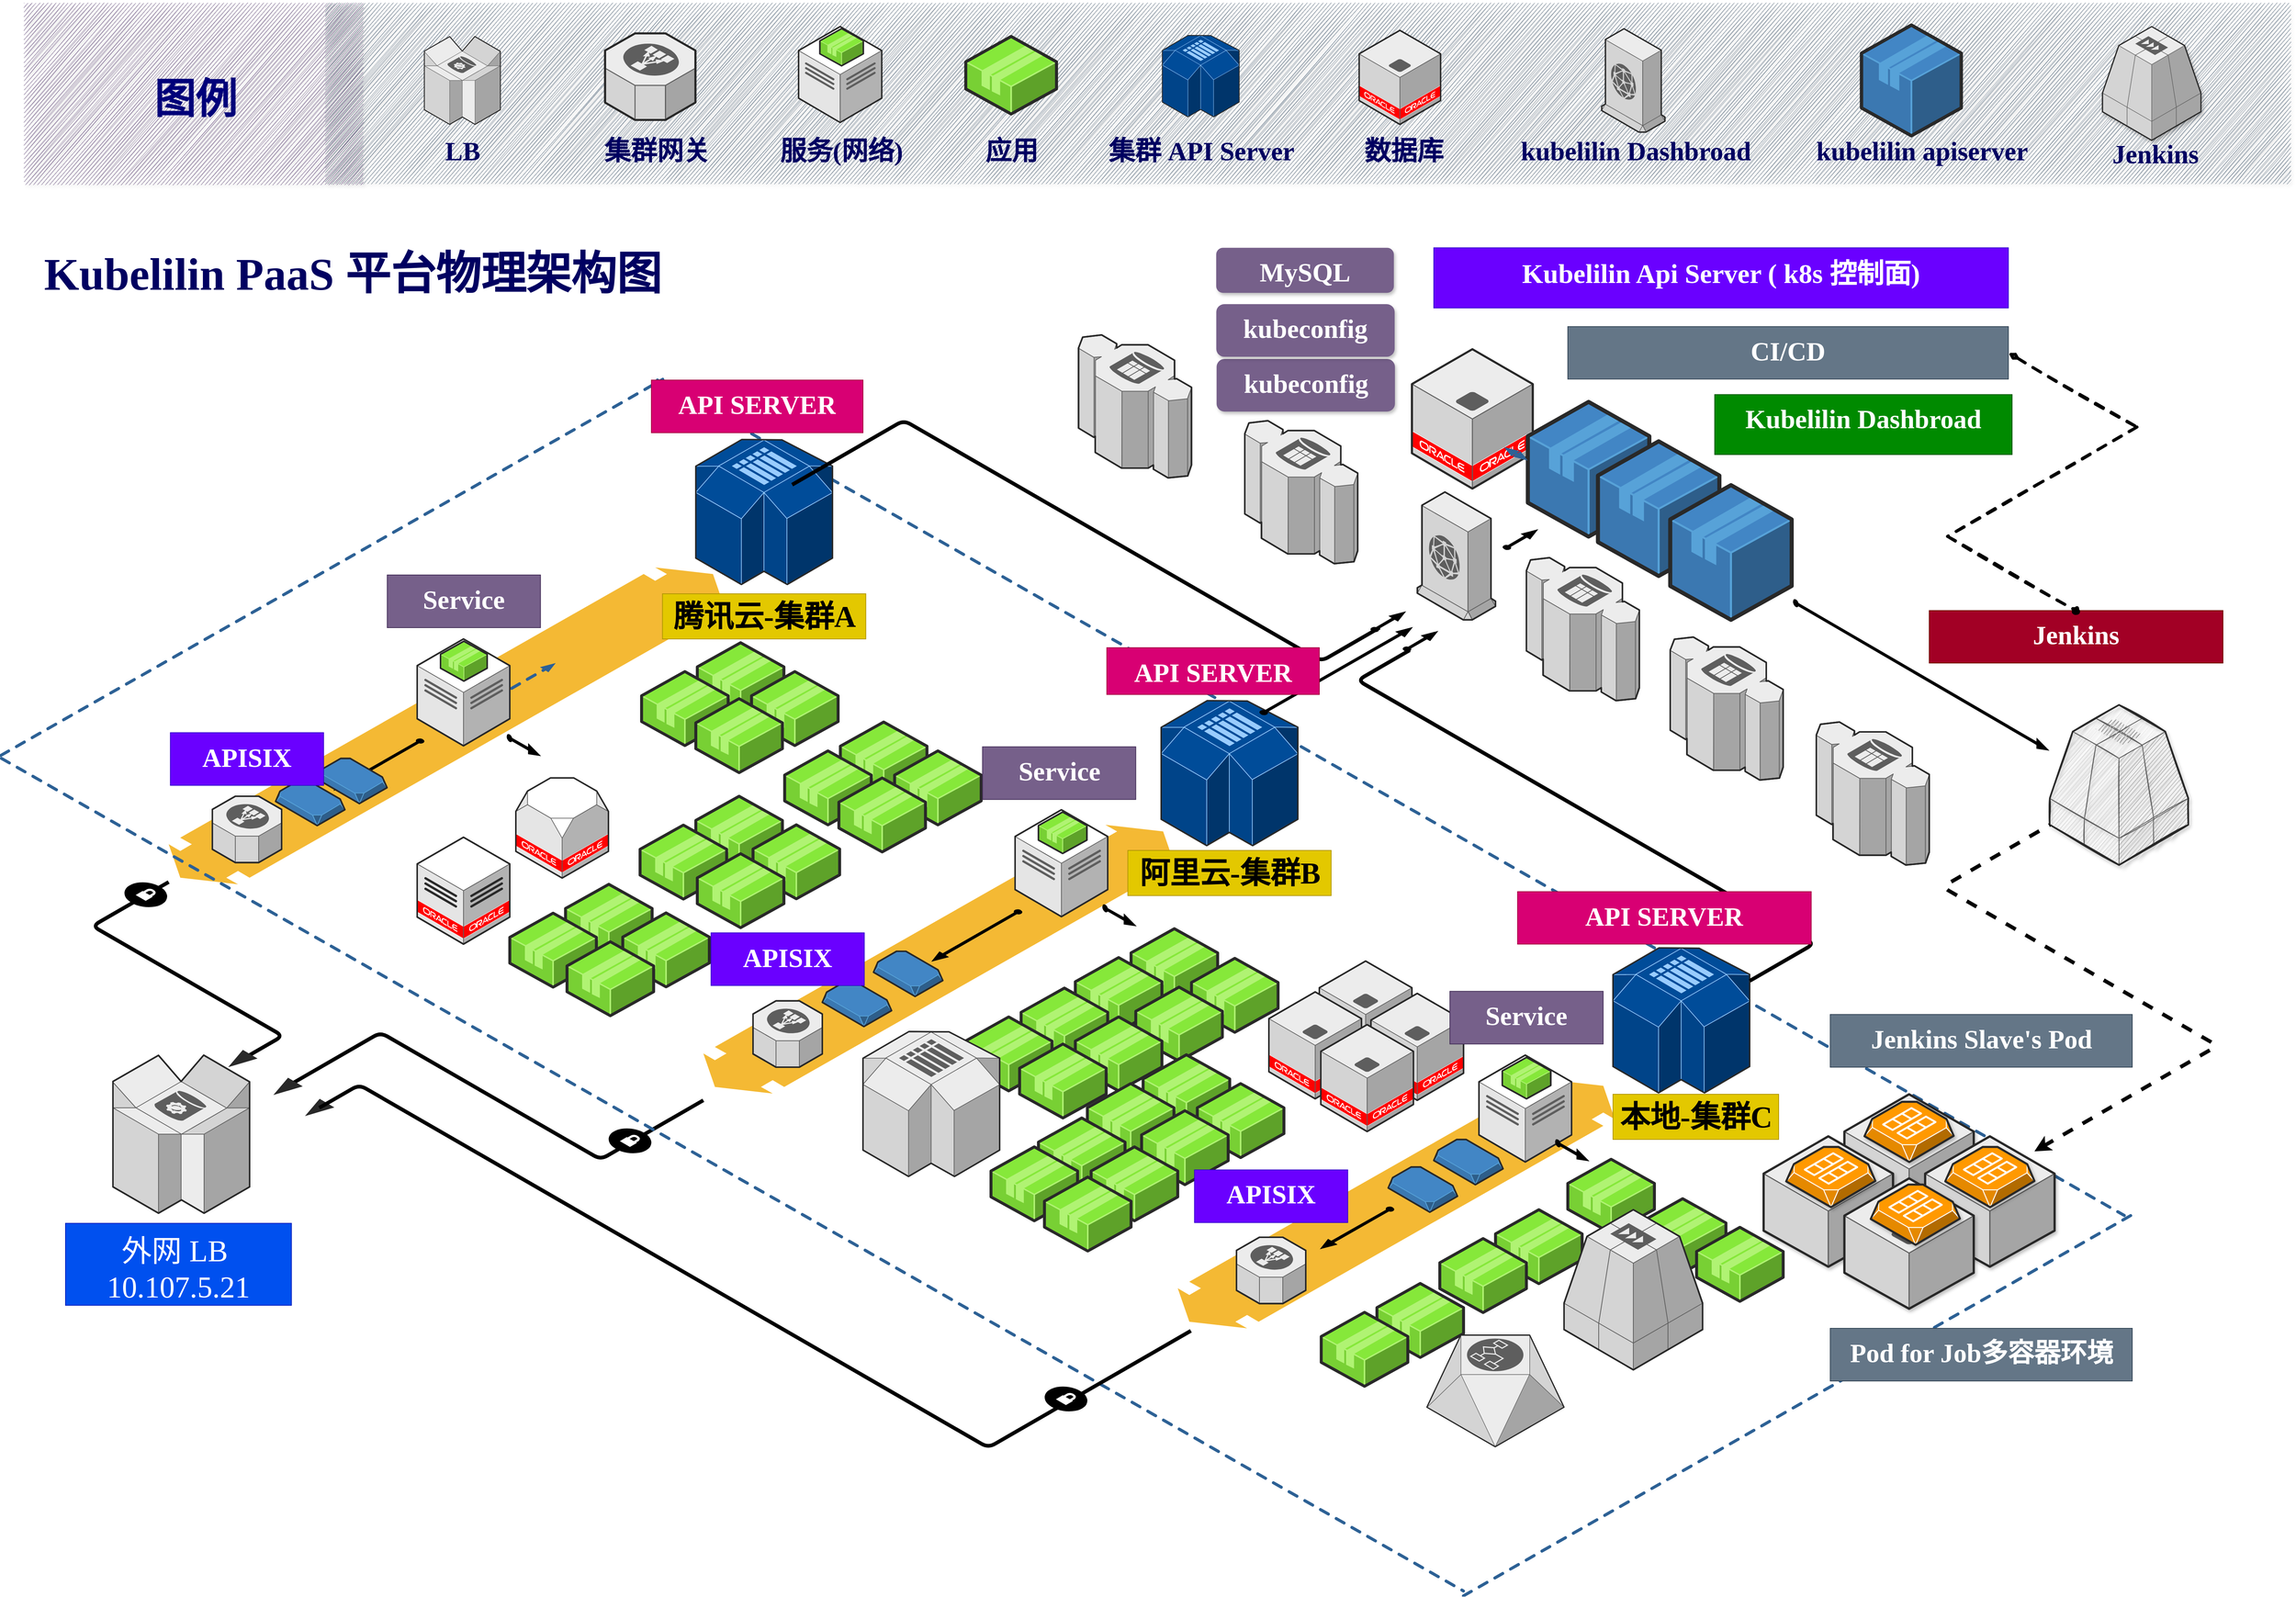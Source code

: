 <mxfile version="19.0.3" type="device" pages="2"><diagram name="物理架构图" id="aaaa8250-4180-3840-79b5-4cada1eebb92"><mxGraphModel dx="4049" dy="2614" grid="1" gridSize="10" guides="1" tooltips="1" connect="1" arrows="1" fold="1" page="0" pageScale="1" pageWidth="850" pageHeight="1100" background="none" math="0" shadow="0"><root><mxCell id="0"/><mxCell id="1" parent="0"/><mxCell id="dF4JYwTS4vA9V4y_A2vH-127" value="" style="verticalLabelPosition=bottom;html=1;verticalAlign=top;strokeWidth=1;align=center;outlineConnect=0;dashed=0;outlineConnect=0;shape=mxgraph.aws3d.oracleServer;fillColor=#ECECEC;strokeColor=#5E5E5E;aspect=fixed;rounded=0;fontFamily=Comic Sans MS;fontSize=40;" parent="1" vertex="1"><mxGeometry x="1913" y="360.0" width="160.5" height="185.29" as="geometry"/></mxCell><mxCell id="dF4JYwTS4vA9V4y_A2vH-120" value="" style="rounded=0;whiteSpace=wrap;html=1;fontFamily=Comic Sans MS;fontSize=51;fillColor=#647687;strokeColor=none;fontColor=#ffffff;sketch=1;shadow=1;" parent="1" vertex="1"><mxGeometry x="470" y="-100" width="2610" height="240" as="geometry"/></mxCell><mxCell id="d5ac148becb70bc-8" value="" style="verticalLabelPosition=bottom;html=1;verticalAlign=top;strokeWidth=1;dashed=0;shape=mxgraph.aws3d.dashedArrowlessEdge;aspect=fixed;rounded=1;shadow=0;comic=0;fontFamily=Verdana;fontSize=12" parent="1" vertex="1"><mxGeometry x="911" y="401" width="1947.95" height="1110" as="geometry"/></mxCell><mxCell id="dF4JYwTS4vA9V4y_A2vH-97" value="" style="verticalLabelPosition=bottom;html=1;verticalAlign=top;strokeWidth=1;align=center;outlineConnect=0;dashed=0;outlineConnect=0;shape=mxgraph.aws3d.application2;fillColor=#86E83A;strokeColor=#B0F373;aspect=fixed;fontFamily=Comic Sans MS;fontSize=40;" parent="1" vertex="1"><mxGeometry x="2024" y="1503.38" width="115" height="98.31" as="geometry"/></mxCell><mxCell id="dF4JYwTS4vA9V4y_A2vH-98" value="" style="verticalLabelPosition=bottom;html=1;verticalAlign=top;strokeWidth=1;align=center;outlineConnect=0;dashed=0;outlineConnect=0;shape=mxgraph.aws3d.application2;fillColor=#86E83A;strokeColor=#B0F373;aspect=fixed;fontFamily=Comic Sans MS;fontSize=40;" parent="1" vertex="1"><mxGeometry x="1950" y="1541.69" width="115" height="98.31" as="geometry"/></mxCell><mxCell id="dF4JYwTS4vA9V4y_A2vH-91" value="" style="verticalLabelPosition=bottom;html=1;verticalAlign=top;strokeWidth=1;align=center;outlineConnect=0;dashed=0;outlineConnect=0;shape=mxgraph.aws3d.application2;fillColor=#86E83A;strokeColor=#B0F373;aspect=fixed;fontFamily=Comic Sans MS;fontSize=40;" parent="1" vertex="1"><mxGeometry x="1540" y="1130.0" width="115" height="98.31" as="geometry"/></mxCell><mxCell id="dF4JYwTS4vA9V4y_A2vH-92" value="" style="verticalLabelPosition=bottom;html=1;verticalAlign=top;strokeWidth=1;align=center;outlineConnect=0;dashed=0;outlineConnect=0;shape=mxgraph.aws3d.application2;fillColor=#86E83A;strokeColor=#B0F373;aspect=fixed;fontFamily=Comic Sans MS;fontSize=40;" parent="1" vertex="1"><mxGeometry x="1466" y="1168.31" width="115" height="98.31" as="geometry"/></mxCell><mxCell id="dF4JYwTS4vA9V4y_A2vH-93" value="" style="verticalLabelPosition=bottom;html=1;verticalAlign=top;strokeWidth=1;align=center;outlineConnect=0;dashed=0;outlineConnect=0;shape=mxgraph.aws3d.application2;fillColor=#86E83A;strokeColor=#B0F373;aspect=fixed;fontFamily=Comic Sans MS;fontSize=40;" parent="1" vertex="1"><mxGeometry x="1620.25" y="1169.31" width="115" height="98.31" as="geometry"/></mxCell><mxCell id="dF4JYwTS4vA9V4y_A2vH-94" value="" style="verticalLabelPosition=bottom;html=1;verticalAlign=top;strokeWidth=1;align=center;outlineConnect=0;dashed=0;outlineConnect=0;shape=mxgraph.aws3d.application2;fillColor=#86E83A;strokeColor=#B0F373;aspect=fixed;fontFamily=Comic Sans MS;fontSize=40;" parent="1" vertex="1"><mxGeometry x="1546.25" y="1207.62" width="115" height="98.31" as="geometry"/></mxCell><mxCell id="dF4JYwTS4vA9V4y_A2vH-32" value="" style="verticalLabelPosition=bottom;html=1;verticalAlign=top;strokeWidth=1;align=center;outlineConnect=0;dashed=0;outlineConnect=0;shape=mxgraph.aws3d.application2;fillColor=#86E83A;strokeColor=#B0F373;aspect=fixed;fontFamily=Comic Sans MS;fontSize=40;" parent="1" vertex="1"><mxGeometry x="1394" y="1208.89" width="115" height="98.31" as="geometry"/></mxCell><mxCell id="dF4JYwTS4vA9V4y_A2vH-33" value="" style="verticalLabelPosition=bottom;html=1;verticalAlign=top;strokeWidth=1;align=center;outlineConnect=0;dashed=0;outlineConnect=0;shape=mxgraph.aws3d.application2;fillColor=#86E83A;strokeColor=#B0F373;aspect=fixed;fontFamily=Comic Sans MS;fontSize=40;" parent="1" vertex="1"><mxGeometry x="1466" y="1247.2" width="115" height="98.31" as="geometry"/></mxCell><mxCell id="dF4JYwTS4vA9V4y_A2vH-34" value="" style="verticalLabelPosition=bottom;html=1;verticalAlign=top;strokeWidth=1;align=center;outlineConnect=0;dashed=0;outlineConnect=0;shape=mxgraph.aws3d.application2;fillColor=#86E83A;strokeColor=#B0F373;aspect=fixed;fontFamily=Comic Sans MS;fontSize=40;" parent="1" vertex="1"><mxGeometry x="1320" y="1247.2" width="115" height="98.31" as="geometry"/></mxCell><mxCell id="dF4JYwTS4vA9V4y_A2vH-35" value="" style="verticalLabelPosition=bottom;html=1;verticalAlign=top;strokeWidth=1;align=center;outlineConnect=0;dashed=0;outlineConnect=0;shape=mxgraph.aws3d.application2;fillColor=#86E83A;strokeColor=#B0F373;aspect=fixed;fontFamily=Comic Sans MS;fontSize=40;" parent="1" vertex="1"><mxGeometry x="1392" y="1283.2" width="115" height="98.31" as="geometry"/></mxCell><mxCell id="dF4JYwTS4vA9V4y_A2vH-28" value="" style="verticalLabelPosition=bottom;html=1;verticalAlign=top;strokeWidth=1;align=center;outlineConnect=0;dashed=0;outlineConnect=0;shape=mxgraph.aws3d.application2;fillColor=#86E83A;strokeColor=#B0F373;aspect=fixed;fontFamily=Comic Sans MS;fontSize=40;" parent="1" vertex="1"><mxGeometry x="964" y="750" width="115" height="98.31" as="geometry"/></mxCell><mxCell id="dF4JYwTS4vA9V4y_A2vH-29" value="" style="verticalLabelPosition=bottom;html=1;verticalAlign=top;strokeWidth=1;align=center;outlineConnect=0;dashed=0;outlineConnect=0;shape=mxgraph.aws3d.application2;fillColor=#86E83A;strokeColor=#B0F373;aspect=fixed;fontFamily=Comic Sans MS;fontSize=40;" parent="1" vertex="1"><mxGeometry x="1036" y="788.31" width="115" height="98.31" as="geometry"/></mxCell><mxCell id="dF4JYwTS4vA9V4y_A2vH-30" value="" style="verticalLabelPosition=bottom;html=1;verticalAlign=top;strokeWidth=1;align=center;outlineConnect=0;dashed=0;outlineConnect=0;shape=mxgraph.aws3d.application2;fillColor=#86E83A;strokeColor=#B0F373;aspect=fixed;fontFamily=Comic Sans MS;fontSize=40;" parent="1" vertex="1"><mxGeometry x="890" y="788.31" width="115" height="98.31" as="geometry"/></mxCell><mxCell id="dF4JYwTS4vA9V4y_A2vH-31" value="" style="verticalLabelPosition=bottom;html=1;verticalAlign=top;strokeWidth=1;align=center;outlineConnect=0;dashed=0;outlineConnect=0;shape=mxgraph.aws3d.application2;fillColor=#86E83A;strokeColor=#B0F373;aspect=fixed;fontFamily=Comic Sans MS;fontSize=40;" parent="1" vertex="1"><mxGeometry x="962" y="824.31" width="115" height="98.31" as="geometry"/></mxCell><mxCell id="d5ac148becb70bc-7" value="" style="verticalLabelPosition=bottom;html=1;verticalAlign=top;strokeWidth=1;dashed=0;shape=mxgraph.aws3d.flatDoubleEdge;fillColor=#000000;aspect=fixed;rounded=1;shadow=0;comic=0;fontFamily=Verdana;fontSize=12;flipV=1;" parent="1" vertex="1"><mxGeometry x="1602" y="1330" width="580.49" height="331" as="geometry"/></mxCell><mxCell id="1a8abee3a6cfdf20-38" value="" style="verticalLabelPosition=bottom;html=1;verticalAlign=top;strokeWidth=1;dashed=0;shape=mxgraph.aws3d.flatDoubleEdge;fillColor=#000000;aspect=fixed;rounded=1;shadow=0;comic=0;fontFamily=Verdana;fontSize=12;flipV=1;" parent="1" vertex="1"><mxGeometry x="972" y="992" width="626" height="357" as="geometry"/></mxCell><mxCell id="1a8abee3a6cfdf20-28" value="" style="verticalLabelPosition=bottom;html=1;verticalAlign=top;strokeWidth=1;dashed=0;shape=mxgraph.aws3d.flatDoubleEdge;fillColor=#000000;aspect=fixed;rounded=1;shadow=0;comic=0;fontFamily=Verdana;fontSize=12;flipV=1;" parent="1" vertex="1"><mxGeometry x="262" y="650" width="738.19" height="421" as="geometry"/></mxCell><mxCell id="1a8abee3a6cfdf20-3" value="" style="edgeStyle=isometricEdgeStyle;endArrow=none;html=1;labelBackgroundColor=none;strokeWidth=5;fontFamily=Verdana;fontSize=12" parent="1" edge="1"><mxGeometry width="50" height="100" relative="1" as="geometry"><mxPoint x="352" y="1308" as="sourcePoint"/><mxPoint x="262" y="1068" as="targetPoint"/><Array as="points"><mxPoint x="302" y="1208"/></Array></mxGeometry></mxCell><mxCell id="1a8abee3a6cfdf20-4" value="" style="verticalLabelPosition=bottom;html=1;verticalAlign=top;strokeWidth=1;dashed=0;shape=mxgraph.aws3d.dynamoDb;fillColor=#ECECEC;strokeColor=#5E5E5E;aspect=fixed;rounded=1;shadow=0;comic=0;fontSize=12" parent="1" vertex="1"><mxGeometry x="188" y="1298" width="181.5" height="210" as="geometry"/></mxCell><mxCell id="1a8abee3a6cfdf20-5" value="" style="edgeStyle=isometricEdgeStyle;endArrow=none;html=1;labelBackgroundColor=none;strokeColor=#000000;strokeWidth=5;fontFamily=Verdana;fontSize=12" parent="1" edge="1"><mxGeometry width="50" height="100" relative="1" as="geometry"><mxPoint x="422" y="1338" as="sourcePoint"/><mxPoint x="972" y="1358" as="targetPoint"/><Array as="points"><mxPoint x="682" y="1348"/></Array></mxGeometry></mxCell><mxCell id="1a8abee3a6cfdf20-6" value="" style="verticalLabelPosition=bottom;html=1;verticalAlign=top;strokeWidth=1;dashed=0;shape=mxgraph.aws3d.elasticLoadBalancing;fillColor=#ECECEC;strokeColor=#5E5E5E;aspect=fixed;rounded=1;shadow=0;comic=0;fontSize=12;" parent="1" vertex="1"><mxGeometry x="320" y="954" width="92" height="88.17" as="geometry"/></mxCell><mxCell id="1a8abee3a6cfdf20-14" value="" style="verticalLabelPosition=bottom;html=1;verticalAlign=top;strokeWidth=1;dashed=0;shape=mxgraph.aws3d.snapshot;fillColor=#4286c5;strokeColor=#57A2D8;aspect=fixed;rounded=1;shadow=0;comic=0;fontSize=12" parent="1" vertex="1"><mxGeometry x="1942" y="1410.11" width="92" height="60" as="geometry"/></mxCell><mxCell id="1a8abee3a6cfdf20-20" value="" style="verticalLabelPosition=bottom;html=1;verticalAlign=top;strokeWidth=1;dashed=0;shape=mxgraph.aws3d.simpleDb2;fillColor=#004C99;strokeColor=#99CCFF;aspect=fixed;rounded=1;shadow=0;comic=0;fontSize=12" parent="1" vertex="1"><mxGeometry x="2180" y="1155.49" width="181.5" height="192.6" as="geometry"/></mxCell><mxCell id="1a8abee3a6cfdf20-22" value="" style="verticalLabelPosition=bottom;html=1;verticalAlign=top;strokeWidth=1;dashed=0;shape=mxgraph.aws3d.dataCenter;fillColor=#ffffff;strokeColor=#5E5E5E;aspect=fixed;rounded=1;shadow=0;comic=0;fontSize=12" parent="1" vertex="1"><mxGeometry x="1386" y="972" width="123" height="142" as="geometry"/></mxCell><mxCell id="1a8abee3a6cfdf20-23" value="" style="verticalLabelPosition=bottom;html=1;verticalAlign=top;strokeWidth=1;dashed=0;shape=mxgraph.aws3d.application2;fillColor=#86E83A;strokeColor=#B0F373;aspect=fixed;rounded=1;shadow=0;comic=0;fontSize=12" parent="1" vertex="1"><mxGeometry x="1417" y="975" width="64.34" height="55" as="geometry"/></mxCell><mxCell id="1a8abee3a6cfdf20-25" value="" style="verticalLabelPosition=bottom;html=1;verticalAlign=top;strokeWidth=1;dashed=0;shape=mxgraph.aws3d.arrowhead;aspect=fixed;rounded=1;shadow=0;comic=0;fillColor=none;fontFamily=Verdana;fontSize=12;fontColor=#000000;flipV=1;" parent="1" vertex="1"><mxGeometry x="341" y="1291" width="39" height="23" as="geometry"/></mxCell><mxCell id="1a8abee3a6cfdf20-27" value="" style="verticalLabelPosition=bottom;html=1;verticalAlign=top;strokeWidth=1;dashed=0;shape=mxgraph.aws3d.arrowhead;aspect=fixed;rounded=1;shadow=0;comic=0;fillColor=none;fontFamily=Verdana;fontSize=12;fontColor=#000000;flipV=1;" parent="1" vertex="1"><mxGeometry x="401" y="1328" width="39" height="23" as="geometry"/></mxCell><mxCell id="1a8abee3a6cfdf20-1" value="" style="verticalLabelPosition=bottom;html=1;verticalAlign=top;strokeWidth=1;dashed=0;shape=mxgraph.aws3d.secureConnection;fillColor=#000000;strokeColor=#ffffff;aspect=fixed;rounded=1;shadow=0;comic=0;fontSize=12" parent="1" vertex="1"><mxGeometry x="203" y="1068" width="57.0" height="34" as="geometry"/></mxCell><mxCell id="1a8abee3a6cfdf20-30" value="" style="verticalLabelPosition=bottom;html=1;verticalAlign=top;strokeWidth=1;dashed=0;shape=mxgraph.aws3d.dashedEdgeDouble;fillColor=#000000;aspect=fixed;rounded=1;shadow=0;comic=0;fontFamily=Verdana;fontSize=12;flipV=1;" parent="1" vertex="1"><mxGeometry x="689" y="777" width="87" height="50" as="geometry"/></mxCell><mxCell id="1a8abee3a6cfdf20-37" value="" style="verticalLabelPosition=bottom;html=1;verticalAlign=top;strokeWidth=1;dashed=0;shape=mxgraph.aws3d.arrowSW;fillColor=#000000;aspect=fixed;rounded=1;shadow=0;comic=0;fontFamily=Verdana;fontSize=12" parent="1" vertex="1"><mxGeometry x="1276" y="1105" width="119" height="68" as="geometry"/></mxCell><mxCell id="d5ac148becb70bc-2" value="" style="verticalLabelPosition=bottom;html=1;verticalAlign=top;strokeWidth=1;dashed=0;shape=mxgraph.aws3d.snapshot;fillColor=#4286c5;strokeColor=#57A2D8;aspect=fixed;rounded=1;shadow=0;comic=0;fontFamily=Verdana;fontSize=12" parent="1" vertex="1"><mxGeometry x="1881.5" y="1446.6" width="92" height="60" as="geometry"/></mxCell><mxCell id="d5ac148becb70bc-4" value="" style="verticalLabelPosition=bottom;html=1;verticalAlign=top;strokeWidth=1;dashed=0;shape=mxgraph.aws3d.arrowSW;fillColor=#000000;aspect=fixed;rounded=1;shadow=0;comic=0;fontFamily=Verdana;fontSize=12" parent="1" vertex="1"><mxGeometry x="1792" y="1500" width="96.96" height="55" as="geometry"/></mxCell><mxCell id="d5ac148becb70bc-9" value="" style="verticalLabelPosition=bottom;html=1;verticalAlign=top;strokeWidth=1;dashed=0;shape=mxgraph.aws3d.dashedArrowlessEdge;aspect=fixed;rounded=1;shadow=0;comic=0;fontFamily=Verdana;fontSize=12" parent="1" vertex="1"><mxGeometry x="40" y="903.74" width="1941.39" height="1106.26" as="geometry"/></mxCell><mxCell id="d5ac148becb70bc-10" value="" style="verticalLabelPosition=bottom;html=1;verticalAlign=top;strokeWidth=1;dashed=0;shape=mxgraph.aws3d.dashedArrowlessEdge;fillColor=#000000;aspect=fixed;rounded=1;shadow=0;comic=0;fontFamily=Verdana;fontSize=12;fontColor=#000000;flipV=1;" parent="1" vertex="1"><mxGeometry x="39" y="400" width="879.11" height="499.82" as="geometry"/></mxCell><mxCell id="d5ac148becb70bc-12" value="" style="verticalLabelPosition=bottom;html=1;verticalAlign=top;strokeWidth=1;dashed=0;shape=mxgraph.aws3d.dashedArrowlessEdge;aspect=fixed;rounded=1;shadow=0;comic=0;fontFamily=Verdana;fontSize=12;flipV=1;" parent="1" vertex="1"><mxGeometry x="1981.39" y="1510" width="888.14" height="506.49" as="geometry"/></mxCell><mxCell id="1a8abee3a6cfdf20-2" value="" style="verticalLabelPosition=bottom;html=1;verticalAlign=top;strokeWidth=1;dashed=0;shape=mxgraph.aws3d.secureConnection;fillColor=#000000;strokeColor=#ffffff;aspect=fixed;rounded=1;shadow=0;comic=0;fontSize=12" parent="1" vertex="1"><mxGeometry x="846" y="1395" width="57.0" height="34" as="geometry"/></mxCell><mxCell id="d5ac148becb70bc-15" value="" style="verticalLabelPosition=bottom;html=1;verticalAlign=top;strokeWidth=1;dashed=0;shape=mxgraph.aws3d.arrowhead;aspect=fixed;rounded=1;shadow=0;comic=0;fillColor=none;fontFamily=Verdana;fontSize=12;fontColor=#000000;flipV=1;" parent="1" vertex="1"><mxGeometry x="443" y="1356" width="39" height="23" as="geometry"/></mxCell><mxCell id="dF4JYwTS4vA9V4y_A2vH-2" value="" style="verticalLabelPosition=bottom;html=1;verticalAlign=top;strokeWidth=1;dashed=0;shape=mxgraph.aws3d.elasticLoadBalancing;fillColor=#ECECEC;strokeColor=#5E5E5E;aspect=fixed;rounded=1;shadow=0;comic=0;fontSize=12;" parent="1" vertex="1"><mxGeometry x="1038" y="1225.83" width="92" height="88.17" as="geometry"/></mxCell><mxCell id="dF4JYwTS4vA9V4y_A2vH-3" value="" style="verticalLabelPosition=bottom;html=1;verticalAlign=top;strokeWidth=1;dashed=0;shape=mxgraph.aws3d.elasticLoadBalancing;fillColor=#ECECEC;strokeColor=#5E5E5E;aspect=fixed;rounded=1;shadow=0;comic=0;fontSize=12;" parent="1" vertex="1"><mxGeometry x="1680" y="1540" width="92" height="88.17" as="geometry"/></mxCell><mxCell id="dF4JYwTS4vA9V4y_A2vH-4" value="&lt;font style=&quot;font-size: 40px;&quot; face=&quot;Comic Sans MS&quot;&gt;腾讯云-集群A&lt;br style=&quot;font-size: 40px;&quot;&gt;&lt;/font&gt;" style="text;html=1;align=center;verticalAlign=middle;resizable=0;points=[];autosize=1;strokeColor=#B09500;fillColor=#e3c800;fontStyle=1;fontSize=40;fontColor=#000000;" parent="1" vertex="1"><mxGeometry x="917.75" y="685.0" width="270" height="60" as="geometry"/></mxCell><mxCell id="dF4JYwTS4vA9V4y_A2vH-5" value="&lt;font style=&quot;font-size: 40px;&quot; face=&quot;Comic Sans MS&quot;&gt;阿里云-集群B&lt;br style=&quot;font-size: 40px;&quot;&gt;&lt;/font&gt;" style="text;html=1;align=center;verticalAlign=middle;resizable=0;points=[];autosize=1;strokeColor=#B09500;fillColor=#e3c800;fontSize=40;fontStyle=1;fontColor=#000000;" parent="1" vertex="1"><mxGeometry x="1535.75" y="1026.0" width="270" height="60" as="geometry"/></mxCell><mxCell id="dF4JYwTS4vA9V4y_A2vH-6" value="&lt;font style=&quot;font-size: 40px;&quot; face=&quot;Comic Sans MS&quot;&gt;本地-集群C&lt;br style=&quot;font-size: 40px;&quot;&gt;&lt;/font&gt;" style="text;html=1;align=center;verticalAlign=middle;resizable=0;points=[];autosize=1;strokeColor=#B09500;fillColor=#e3c800;fontSize=40;fontStyle=1;fontColor=#000000;" parent="1" vertex="1"><mxGeometry x="2180" y="1350" width="220" height="60" as="geometry"/></mxCell><mxCell id="dF4JYwTS4vA9V4y_A2vH-14" value="" style="verticalLabelPosition=bottom;html=1;verticalAlign=top;strokeWidth=1;align=center;outlineConnect=0;dashed=0;outlineConnect=0;shape=mxgraph.aws3d.application2;fillColor=#86E83A;strokeColor=#B0F373;aspect=fixed;fontFamily=Comic Sans MS;fontSize=40;" parent="1" vertex="1"><mxGeometry x="1154" y="855.38" width="115" height="98.31" as="geometry"/></mxCell><mxCell id="dF4JYwTS4vA9V4y_A2vH-15" value="" style="verticalLabelPosition=bottom;html=1;verticalAlign=top;strokeWidth=1;align=center;outlineConnect=0;dashed=0;outlineConnect=0;shape=mxgraph.aws3d.application2;fillColor=#86E83A;strokeColor=#B0F373;aspect=fixed;fontFamily=Comic Sans MS;fontSize=40;" parent="1" vertex="1"><mxGeometry x="1226" y="893.69" width="115" height="98.31" as="geometry"/></mxCell><mxCell id="dF4JYwTS4vA9V4y_A2vH-18" value="" style="verticalLabelPosition=bottom;html=1;verticalAlign=top;strokeWidth=1;align=center;outlineConnect=0;dashed=0;outlineConnect=0;shape=mxgraph.aws3d.application2;fillColor=#86E83A;strokeColor=#B0F373;aspect=fixed;fontFamily=Comic Sans MS;fontSize=40;" parent="1" vertex="1"><mxGeometry x="1080" y="893.69" width="115" height="98.31" as="geometry"/></mxCell><mxCell id="dF4JYwTS4vA9V4y_A2vH-20" value="" style="verticalLabelPosition=bottom;html=1;verticalAlign=top;strokeWidth=1;align=center;outlineConnect=0;dashed=0;outlineConnect=0;shape=mxgraph.aws3d.application2;fillColor=#86E83A;strokeColor=#B0F373;aspect=fixed;fontFamily=Comic Sans MS;fontSize=40;" parent="1" vertex="1"><mxGeometry x="1152" y="929.69" width="115" height="98.31" as="geometry"/></mxCell><mxCell id="dF4JYwTS4vA9V4y_A2vH-22" value="" style="edgeStyle=isometricEdgeStyle;endArrow=none;html=1;labelBackgroundColor=none;strokeWidth=5;fontFamily=Verdana;fontSize=12;entryX=0.03;entryY=-0.01;entryDx=0;entryDy=0;entryPerimeter=0;" parent="1" target="d5ac148becb70bc-7" edge="1"><mxGeometry width="50" height="100" relative="1" as="geometry"><mxPoint x="462" y="1368" as="sourcePoint"/><mxPoint x="1530" y="1680" as="targetPoint"/><Array as="points"><mxPoint x="970" y="1600"/></Array></mxGeometry></mxCell><mxCell id="dF4JYwTS4vA9V4y_A2vH-23" value="" style="verticalLabelPosition=bottom;html=1;verticalAlign=top;strokeWidth=1;dashed=0;shape=mxgraph.aws3d.secureConnection;fillColor=#000000;strokeColor=#ffffff;aspect=fixed;rounded=1;shadow=0;comic=0;fontSize=12" parent="1" vertex="1"><mxGeometry x="1425" y="1738" width="57.0" height="34" as="geometry"/></mxCell><mxCell id="dF4JYwTS4vA9V4y_A2vH-36" value="" style="verticalLabelPosition=bottom;html=1;verticalAlign=top;strokeWidth=1;align=center;outlineConnect=0;dashed=0;outlineConnect=0;shape=mxgraph.aws3d.application2;fillColor=#86E83A;strokeColor=#B0F373;aspect=fixed;fontFamily=Comic Sans MS;fontSize=40;" parent="1" vertex="1"><mxGeometry x="1556" y="1297.49" width="115" height="98.31" as="geometry"/></mxCell><mxCell id="dF4JYwTS4vA9V4y_A2vH-37" value="" style="verticalLabelPosition=bottom;html=1;verticalAlign=top;strokeWidth=1;align=center;outlineConnect=0;dashed=0;outlineConnect=0;shape=mxgraph.aws3d.application2;fillColor=#86E83A;strokeColor=#B0F373;aspect=fixed;fontFamily=Comic Sans MS;fontSize=40;" parent="1" vertex="1"><mxGeometry x="1628" y="1335.8" width="115" height="98.31" as="geometry"/></mxCell><mxCell id="dF4JYwTS4vA9V4y_A2vH-38" value="" style="verticalLabelPosition=bottom;html=1;verticalAlign=top;strokeWidth=1;align=center;outlineConnect=0;dashed=0;outlineConnect=0;shape=mxgraph.aws3d.application2;fillColor=#86E83A;strokeColor=#B0F373;aspect=fixed;fontFamily=Comic Sans MS;fontSize=40;" parent="1" vertex="1"><mxGeometry x="1482" y="1335.8" width="115" height="98.31" as="geometry"/></mxCell><mxCell id="dF4JYwTS4vA9V4y_A2vH-39" value="" style="verticalLabelPosition=bottom;html=1;verticalAlign=top;strokeWidth=1;align=center;outlineConnect=0;dashed=0;outlineConnect=0;shape=mxgraph.aws3d.application2;fillColor=#86E83A;strokeColor=#B0F373;aspect=fixed;fontFamily=Comic Sans MS;fontSize=40;" parent="1" vertex="1"><mxGeometry x="1554" y="1371.8" width="115" height="98.31" as="geometry"/></mxCell><mxCell id="dF4JYwTS4vA9V4y_A2vH-41" value="" style="verticalLabelPosition=bottom;html=1;verticalAlign=top;strokeWidth=1;dashed=0;shape=mxgraph.aws3d.snapshot;fillColor=#4286c5;strokeColor=#57A2D8;aspect=fixed;rounded=1;shadow=0;comic=0;fontFamily=Verdana;fontSize=12" parent="1" vertex="1"><mxGeometry x="1130" y="1200" width="92" height="60" as="geometry"/></mxCell><mxCell id="dF4JYwTS4vA9V4y_A2vH-42" value="" style="verticalLabelPosition=bottom;html=1;verticalAlign=top;strokeWidth=1;dashed=0;shape=mxgraph.aws3d.snapshot;fillColor=#4286c5;strokeColor=#57A2D8;aspect=fixed;rounded=1;shadow=0;comic=0;fontFamily=Verdana;fontSize=12" parent="1" vertex="1"><mxGeometry x="1198" y="1160" width="92" height="60" as="geometry"/></mxCell><mxCell id="dF4JYwTS4vA9V4y_A2vH-47" value="" style="verticalLabelPosition=bottom;html=1;verticalAlign=top;strokeWidth=1;align=center;outlineConnect=0;dashed=0;outlineConnect=0;shape=mxgraph.aws3d.oracleServer;fillColor=#ECECEC;strokeColor=#5E5E5E;aspect=fixed;fontFamily=Comic Sans MS;fontSize=40;" parent="1" vertex="1"><mxGeometry x="1790" y="1173" width="123" height="142" as="geometry"/></mxCell><mxCell id="dF4JYwTS4vA9V4y_A2vH-48" value="" style="verticalLabelPosition=bottom;html=1;verticalAlign=top;strokeWidth=1;dashed=0;shape=mxgraph.aws3d.dataCenter;fillColor=#ffffff;strokeColor=#5E5E5E;aspect=fixed;rounded=1;shadow=0;comic=0;fontSize=12" parent="1" vertex="1"><mxGeometry x="592" y="745" width="123" height="142" as="geometry"/></mxCell><mxCell id="dF4JYwTS4vA9V4y_A2vH-49" value="" style="verticalLabelPosition=bottom;html=1;verticalAlign=top;strokeWidth=1;dashed=0;shape=mxgraph.aws3d.application2;fillColor=#86E83A;strokeColor=#B0F373;aspect=fixed;rounded=1;shadow=0;comic=0;fontSize=12" parent="1" vertex="1"><mxGeometry x="623" y="748" width="62" height="53" as="geometry"/></mxCell><mxCell id="dF4JYwTS4vA9V4y_A2vH-50" value="" style="verticalLabelPosition=bottom;html=1;verticalAlign=top;strokeWidth=1;dashed=0;shape=mxgraph.aws3d.arrowSW;fillColor=#000000;aspect=fixed;rounded=1;shadow=0;comic=0;fontFamily=Verdana;fontSize=12" parent="1" vertex="1"><mxGeometry x="482" y="878.0" width="119" height="68" as="geometry"/></mxCell><mxCell id="dF4JYwTS4vA9V4y_A2vH-51" value="" style="verticalLabelPosition=bottom;html=1;verticalAlign=top;strokeWidth=1;dashed=0;shape=mxgraph.aws3d.snapshot;fillColor=#4286c5;strokeColor=#57A2D8;aspect=fixed;rounded=1;shadow=0;comic=0;fontFamily=Verdana;fontSize=12" parent="1" vertex="1"><mxGeometry x="404" y="933.0" width="92" height="60" as="geometry"/></mxCell><mxCell id="dF4JYwTS4vA9V4y_A2vH-52" value="" style="verticalLabelPosition=bottom;html=1;verticalAlign=top;strokeWidth=1;align=center;outlineConnect=0;dashed=0;outlineConnect=0;shape=mxgraph.aws3d.oracleDbServer;fillColor=#ffffff;strokeColor=#5E5E5E;aspect=fixed;fontFamily=Comic Sans MS;fontSize=40;" parent="1" vertex="1"><mxGeometry x="723" y="929.69" width="123" height="133" as="geometry"/></mxCell><mxCell id="dF4JYwTS4vA9V4y_A2vH-53" value="" style="verticalLabelPosition=bottom;html=1;verticalAlign=top;strokeWidth=1;align=center;outlineConnect=0;dashed=0;outlineConnect=0;shape=mxgraph.aws3d.oracleDataCenter;fillColor=#ffffff;strokeColor=#5E5E5E;aspect=fixed;fontFamily=Comic Sans MS;fontSize=40;" parent="1" vertex="1"><mxGeometry x="592" y="1008.47" width="123" height="142" as="geometry"/></mxCell><mxCell id="dF4JYwTS4vA9V4y_A2vH-55" value="" style="verticalLabelPosition=bottom;html=1;verticalAlign=top;strokeWidth=1;dashed=0;shape=mxgraph.aws3d.snapshot;fillColor=#4286c5;strokeColor=#57A2D8;aspect=fixed;rounded=1;shadow=0;comic=0;fontFamily=Verdana;fontSize=12" parent="1" vertex="1"><mxGeometry x="460" y="903.74" width="92" height="60" as="geometry"/></mxCell><mxCell id="dF4JYwTS4vA9V4y_A2vH-58" value="" style="verticalLabelPosition=bottom;html=1;verticalAlign=top;strokeWidth=1;dashed=0;shape=mxgraph.aws3d.simpleDb2;fillColor=#004C99;strokeColor=#99CCFF;aspect=fixed;rounded=1;shadow=0;comic=0;fontSize=12" parent="1" vertex="1"><mxGeometry x="962" y="480.0" width="181.5" height="192.6" as="geometry"/></mxCell><mxCell id="dF4JYwTS4vA9V4y_A2vH-59" value="" style="verticalLabelPosition=bottom;html=1;verticalAlign=top;strokeWidth=1;dashed=0;shape=mxgraph.aws3d.simpleDb2;fillColor=#004C99;strokeColor=#99CCFF;aspect=fixed;rounded=1;shadow=0;comic=0;fontSize=12" parent="1" vertex="1"><mxGeometry x="1580" y="827" width="181.5" height="192.6" as="geometry"/></mxCell><mxCell id="dF4JYwTS4vA9V4y_A2vH-60" value="" style="verticalLabelPosition=bottom;html=1;verticalAlign=top;strokeWidth=1;align=center;outlineConnect=0;dashed=0;outlineConnect=0;shape=mxgraph.aws3d.oracleServer;fillColor=#ECECEC;strokeColor=#5E5E5E;aspect=fixed;fontFamily=Comic Sans MS;fontSize=40;" parent="1" vertex="1"><mxGeometry x="1723" y="1214" width="123" height="142" as="geometry"/></mxCell><mxCell id="dF4JYwTS4vA9V4y_A2vH-61" value="" style="verticalLabelPosition=bottom;html=1;verticalAlign=top;strokeWidth=1;align=center;outlineConnect=0;dashed=0;outlineConnect=0;shape=mxgraph.aws3d.oracleServer;fillColor=#ECECEC;strokeColor=#5E5E5E;aspect=fixed;fontFamily=Comic Sans MS;fontSize=40;" parent="1" vertex="1"><mxGeometry x="1858.55" y="1216" width="123" height="142" as="geometry"/></mxCell><mxCell id="dF4JYwTS4vA9V4y_A2vH-62" value="" style="verticalLabelPosition=bottom;html=1;verticalAlign=top;strokeWidth=1;align=center;outlineConnect=0;dashed=0;outlineConnect=0;shape=mxgraph.aws3d.oracleServer;fillColor=#ECECEC;strokeColor=#5E5E5E;aspect=fixed;fontFamily=Comic Sans MS;fontSize=40;" parent="1" vertex="1"><mxGeometry x="1792" y="1257.5" width="123" height="142" as="geometry"/></mxCell><mxCell id="dF4JYwTS4vA9V4y_A2vH-63" value="" style="verticalLabelPosition=bottom;html=1;verticalAlign=top;strokeWidth=1;align=center;outlineConnect=0;dashed=0;outlineConnect=0;shape=mxgraph.aws3d.application2;fillColor=#86E83A;strokeColor=#B0F373;aspect=fixed;fontFamily=Comic Sans MS;fontSize=40;" parent="1" vertex="1"><mxGeometry x="1417" y="1381.51" width="115" height="98.31" as="geometry"/></mxCell><mxCell id="dF4JYwTS4vA9V4y_A2vH-64" value="" style="verticalLabelPosition=bottom;html=1;verticalAlign=top;strokeWidth=1;align=center;outlineConnect=0;dashed=0;outlineConnect=0;shape=mxgraph.aws3d.application2;fillColor=#86E83A;strokeColor=#B0F373;aspect=fixed;fontFamily=Comic Sans MS;fontSize=40;" parent="1" vertex="1"><mxGeometry x="1354" y="1419.84" width="115" height="98.31" as="geometry"/></mxCell><mxCell id="dF4JYwTS4vA9V4y_A2vH-65" value="" style="verticalLabelPosition=bottom;html=1;verticalAlign=top;strokeWidth=1;align=center;outlineConnect=0;dashed=0;outlineConnect=0;shape=mxgraph.aws3d.application2;fillColor=#86E83A;strokeColor=#B0F373;aspect=fixed;fontFamily=Comic Sans MS;fontSize=40;" parent="1" vertex="1"><mxGeometry x="1487" y="1419.84" width="115" height="98.31" as="geometry"/></mxCell><mxCell id="dF4JYwTS4vA9V4y_A2vH-66" value="" style="verticalLabelPosition=bottom;html=1;verticalAlign=top;strokeWidth=1;align=center;outlineConnect=0;dashed=0;outlineConnect=0;shape=mxgraph.aws3d.application2;fillColor=#86E83A;strokeColor=#B0F373;aspect=fixed;fontFamily=Comic Sans MS;fontSize=40;" parent="1" vertex="1"><mxGeometry x="1425" y="1460" width="115" height="98.31" as="geometry"/></mxCell><mxCell id="dF4JYwTS4vA9V4y_A2vH-67" value="" style="verticalLabelPosition=bottom;html=1;verticalAlign=top;strokeWidth=1;align=center;outlineConnect=0;dashed=0;outlineConnect=0;shape=mxgraph.aws3d.application2;fillColor=#86E83A;strokeColor=#B0F373;aspect=fixed;fontFamily=Comic Sans MS;fontSize=40;" parent="1" vertex="1"><mxGeometry x="962" y="954" width="115" height="98.31" as="geometry"/></mxCell><mxCell id="dF4JYwTS4vA9V4y_A2vH-68" value="" style="verticalLabelPosition=bottom;html=1;verticalAlign=top;strokeWidth=1;align=center;outlineConnect=0;dashed=0;outlineConnect=0;shape=mxgraph.aws3d.application2;fillColor=#86E83A;strokeColor=#B0F373;aspect=fixed;fontFamily=Comic Sans MS;fontSize=40;" parent="1" vertex="1"><mxGeometry x="888" y="992.31" width="115" height="98.31" as="geometry"/></mxCell><mxCell id="dF4JYwTS4vA9V4y_A2vH-69" value="" style="verticalLabelPosition=bottom;html=1;verticalAlign=top;strokeWidth=1;align=center;outlineConnect=0;dashed=0;outlineConnect=0;shape=mxgraph.aws3d.application2;fillColor=#86E83A;strokeColor=#B0F373;aspect=fixed;fontFamily=Comic Sans MS;fontSize=40;" parent="1" vertex="1"><mxGeometry x="1038" y="992" width="115" height="98.31" as="geometry"/></mxCell><mxCell id="dF4JYwTS4vA9V4y_A2vH-70" value="" style="verticalLabelPosition=bottom;html=1;verticalAlign=top;strokeWidth=1;align=center;outlineConnect=0;dashed=0;outlineConnect=0;shape=mxgraph.aws3d.application2;fillColor=#86E83A;strokeColor=#B0F373;aspect=fixed;fontFamily=Comic Sans MS;fontSize=40;" parent="1" vertex="1"><mxGeometry x="964" y="1030.31" width="115" height="98.31" as="geometry"/></mxCell><mxCell id="dF4JYwTS4vA9V4y_A2vH-71" value="" style="verticalLabelPosition=bottom;html=1;verticalAlign=top;strokeWidth=1;align=center;outlineConnect=0;dashed=0;outlineConnect=0;shape=mxgraph.aws3d.application2;fillColor=#86E83A;strokeColor=#B0F373;aspect=fixed;fontFamily=Comic Sans MS;fontSize=40;" parent="1" vertex="1"><mxGeometry x="789" y="1071" width="115" height="98.31" as="geometry"/></mxCell><mxCell id="dF4JYwTS4vA9V4y_A2vH-72" value="" style="verticalLabelPosition=bottom;html=1;verticalAlign=top;strokeWidth=1;align=center;outlineConnect=0;dashed=0;outlineConnect=0;shape=mxgraph.aws3d.application2;fillColor=#86E83A;strokeColor=#B0F373;aspect=fixed;fontFamily=Comic Sans MS;fontSize=40;" parent="1" vertex="1"><mxGeometry x="715" y="1109.31" width="115" height="98.31" as="geometry"/></mxCell><mxCell id="dF4JYwTS4vA9V4y_A2vH-73" value="" style="verticalLabelPosition=bottom;html=1;verticalAlign=top;strokeWidth=1;align=center;outlineConnect=0;dashed=0;outlineConnect=0;shape=mxgraph.aws3d.application2;fillColor=#86E83A;strokeColor=#B0F373;aspect=fixed;fontFamily=Comic Sans MS;fontSize=40;" parent="1" vertex="1"><mxGeometry x="865" y="1109" width="115" height="98.31" as="geometry"/></mxCell><mxCell id="dF4JYwTS4vA9V4y_A2vH-74" value="" style="verticalLabelPosition=bottom;html=1;verticalAlign=top;strokeWidth=1;align=center;outlineConnect=0;dashed=0;outlineConnect=0;shape=mxgraph.aws3d.application2;fillColor=#86E83A;strokeColor=#B0F373;aspect=fixed;fontFamily=Comic Sans MS;fontSize=40;" parent="1" vertex="1"><mxGeometry x="791" y="1147.31" width="115" height="98.31" as="geometry"/></mxCell><mxCell id="dF4JYwTS4vA9V4y_A2vH-83" value="" style="verticalLabelPosition=bottom;html=1;verticalAlign=top;strokeWidth=1;align=center;outlineConnect=0;dashed=0;outlineConnect=0;shape=mxgraph.aws3d.application2;fillColor=#86E83A;strokeColor=#B0F373;aspect=fixed;fontFamily=Comic Sans MS;fontSize=40;" parent="1" vertex="1"><mxGeometry x="2215" y="1488.77" width="115" height="98.31" as="geometry"/></mxCell><mxCell id="dF4JYwTS4vA9V4y_A2vH-85" value="" style="verticalLabelPosition=bottom;html=1;verticalAlign=top;strokeWidth=1;align=center;outlineConnect=0;dashed=0;outlineConnect=0;shape=mxgraph.aws3d.application2;fillColor=#86E83A;strokeColor=#B0F373;aspect=fixed;fontFamily=Comic Sans MS;fontSize=40;" parent="1" vertex="1"><mxGeometry x="2291" y="1526.77" width="115" height="98.31" as="geometry"/></mxCell><mxCell id="dF4JYwTS4vA9V4y_A2vH-86" value="" style="verticalLabelPosition=bottom;html=1;verticalAlign=top;strokeWidth=1;align=center;outlineConnect=0;dashed=0;outlineConnect=0;shape=mxgraph.aws3d.arrowNE;fillColor=#000000;aspect=fixed;fontFamily=Comic Sans MS;fontSize=40;rotation=60;" parent="1" vertex="1"><mxGeometry x="709.75" y="873.82" width="45.5" height="26" as="geometry"/></mxCell><mxCell id="dF4JYwTS4vA9V4y_A2vH-87" value="" style="verticalLabelPosition=bottom;html=1;verticalAlign=top;strokeWidth=1;align=center;outlineConnect=0;dashed=0;outlineConnect=0;shape=mxgraph.aws3d.arrowNE;fillColor=#000000;aspect=fixed;fontFamily=Comic Sans MS;fontSize=40;rotation=60;" parent="1" vertex="1"><mxGeometry x="1500.75" y="1100" width="45.5" height="26" as="geometry"/></mxCell><mxCell id="dF4JYwTS4vA9V4y_A2vH-88" value="" style="verticalLabelPosition=bottom;html=1;verticalAlign=top;strokeWidth=1;dashed=0;shape=mxgraph.aws3d.dataCenter;fillColor=#ffffff;strokeColor=#5E5E5E;aspect=fixed;rounded=1;shadow=0;comic=0;fontSize=12" parent="1" vertex="1"><mxGeometry x="2002" y="1298" width="123" height="142" as="geometry"/></mxCell><mxCell id="dF4JYwTS4vA9V4y_A2vH-89" value="" style="verticalLabelPosition=bottom;html=1;verticalAlign=top;strokeWidth=1;dashed=0;shape=mxgraph.aws3d.application2;fillColor=#86E83A;strokeColor=#B0F373;aspect=fixed;rounded=1;shadow=0;comic=0;fontSize=12" parent="1" vertex="1"><mxGeometry x="2033" y="1301" width="64.34" height="55" as="geometry"/></mxCell><mxCell id="dF4JYwTS4vA9V4y_A2vH-90" value="" style="verticalLabelPosition=bottom;html=1;verticalAlign=top;strokeWidth=1;align=center;outlineConnect=0;dashed=0;outlineConnect=0;shape=mxgraph.aws3d.arrowNE;fillColor=#000000;aspect=fixed;fontFamily=Comic Sans MS;fontSize=40;rotation=60;" parent="1" vertex="1"><mxGeometry x="2102" y="1412.19" width="45.5" height="26" as="geometry"/></mxCell><mxCell id="dF4JYwTS4vA9V4y_A2vH-96" value="" style="verticalLabelPosition=bottom;html=1;verticalAlign=top;strokeWidth=1;align=center;outlineConnect=0;dashed=0;outlineConnect=0;shape=mxgraph.aws3d.application2;fillColor=#86E83A;strokeColor=#B0F373;aspect=fixed;fontFamily=Comic Sans MS;fontSize=40;" parent="1" vertex="1"><mxGeometry x="2120" y="1436.31" width="115" height="98.31" as="geometry"/></mxCell><mxCell id="dF4JYwTS4vA9V4y_A2vH-99" value="" style="verticalLabelPosition=bottom;html=1;verticalAlign=top;strokeWidth=1;align=center;outlineConnect=0;dashed=0;outlineConnect=0;shape=mxgraph.aws3d.application2;fillColor=#86E83A;strokeColor=#B0F373;aspect=fixed;fontFamily=Comic Sans MS;fontSize=40;" parent="1" vertex="1"><mxGeometry x="1866.55" y="1601.38" width="115" height="98.31" as="geometry"/></mxCell><mxCell id="dF4JYwTS4vA9V4y_A2vH-100" value="" style="verticalLabelPosition=bottom;html=1;verticalAlign=top;strokeWidth=1;align=center;outlineConnect=0;dashed=0;outlineConnect=0;shape=mxgraph.aws3d.application2;fillColor=#86E83A;strokeColor=#B0F373;aspect=fixed;fontFamily=Comic Sans MS;fontSize=40;" parent="1" vertex="1"><mxGeometry x="1792.55" y="1639.69" width="115" height="98.31" as="geometry"/></mxCell><mxCell id="dF4JYwTS4vA9V4y_A2vH-101" value="" style="verticalLabelPosition=bottom;html=1;verticalAlign=top;strokeWidth=1;align=center;outlineConnect=0;dashed=0;outlineConnect=0;shape=mxgraph.aws3d.application2;fillColor=#86E83A;strokeColor=#B0F373;aspect=fixed;fontFamily=Comic Sans MS;fontSize=40;fontColor=#0000CC;" parent="1" vertex="1"><mxGeometry x="1320.5" y="-55.54" width="120.49" height="103" as="geometry"/></mxCell><mxCell id="dF4JYwTS4vA9V4y_A2vH-103" value="应用" style="text;html=1;align=center;verticalAlign=middle;resizable=0;points=[];autosize=1;strokeColor=none;fillColor=none;fontSize=35;fontFamily=Comic Sans MS;rounded=1;shadow=1;glass=1;fontColor=#000061;fontStyle=1" parent="1" vertex="1"><mxGeometry x="1335.74" y="71.59" width="90" height="50" as="geometry"/></mxCell><mxCell id="dF4JYwTS4vA9V4y_A2vH-104" value="" style="verticalLabelPosition=bottom;html=1;verticalAlign=top;strokeWidth=1;dashed=0;shape=mxgraph.aws3d.simpleDb2;fillColor=#004C99;strokeColor=#99CCFF;aspect=fixed;rounded=1;shadow=0;comic=0;fontSize=12;fontColor=#0000CC;" parent="1" vertex="1"><mxGeometry x="1581.5" y="-57.01" width="102.08" height="108.33" as="geometry"/></mxCell><mxCell id="dF4JYwTS4vA9V4y_A2vH-105" value="集群 API Server" style="text;html=1;align=center;verticalAlign=middle;resizable=0;points=[];autosize=1;strokeColor=none;fillColor=none;fontSize=35;fontFamily=Comic Sans MS;rounded=1;shadow=1;glass=1;fontColor=#000061;fontStyle=1" parent="1" vertex="1"><mxGeometry x="1487.54" y="71.59" width="290" height="50" as="geometry"/></mxCell><mxCell id="dF4JYwTS4vA9V4y_A2vH-107" value="" style="verticalLabelPosition=bottom;html=1;verticalAlign=top;strokeWidth=1;align=center;outlineConnect=0;dashed=0;outlineConnect=0;shape=mxgraph.aws3d.oracleServer;fillColor=#ECECEC;strokeColor=#5E5E5E;aspect=fixed;fontFamily=Comic Sans MS;fontSize=40;fontColor=#0000CC;" parent="1" vertex="1"><mxGeometry x="1842.86" y="-63.68" width="108.27" height="125" as="geometry"/></mxCell><mxCell id="dF4JYwTS4vA9V4y_A2vH-108" value="数据库" style="text;html=1;align=center;verticalAlign=middle;resizable=0;points=[];autosize=1;strokeColor=none;fillColor=none;fontSize=35;fontFamily=Comic Sans MS;rounded=1;shadow=1;glass=1;fontColor=#000061;fontStyle=1" parent="1" vertex="1"><mxGeometry x="1841.5" y="71.59" width="120" height="50" as="geometry"/></mxCell><mxCell id="dF4JYwTS4vA9V4y_A2vH-111" value="" style="group;fontColor=#0000CC;" parent="1" vertex="1" connectable="0"><mxGeometry x="1098.5" y="-68.68" width="112" height="131.5" as="geometry"/></mxCell><mxCell id="dF4JYwTS4vA9V4y_A2vH-109" value="" style="verticalLabelPosition=bottom;html=1;verticalAlign=top;strokeWidth=1;dashed=0;shape=mxgraph.aws3d.dataCenter;fillColor=#ffffff;strokeColor=#5E5E5E;aspect=fixed;rounded=1;shadow=0;comic=0;fontSize=12;fontColor=#0000CC;" parent="dF4JYwTS4vA9V4y_A2vH-111" vertex="1"><mxGeometry width="110.395" height="127.448" as="geometry"/></mxCell><mxCell id="dF4JYwTS4vA9V4y_A2vH-110" value="" style="verticalLabelPosition=bottom;html=1;verticalAlign=top;strokeWidth=1;dashed=0;shape=mxgraph.aws3d.application2;fillColor=#86E83A;strokeColor=#B0F373;aspect=fixed;rounded=1;shadow=0;comic=0;fontSize=12;fontColor=#0000CC;" parent="dF4JYwTS4vA9V4y_A2vH-111" vertex="1"><mxGeometry x="28.228" y="2.778" width="57.746" height="49.364" as="geometry"/></mxCell><mxCell id="dF4JYwTS4vA9V4y_A2vH-112" value="服务(网络)" style="text;html=1;align=center;verticalAlign=middle;resizable=0;points=[];autosize=1;strokeColor=none;fillColor=none;fontSize=35;fontFamily=Comic Sans MS;rounded=1;shadow=1;glass=1;fontColor=#000061;fontStyle=1" parent="1" vertex="1"><mxGeometry x="1064.5" y="71.59" width="180" height="50" as="geometry"/></mxCell><mxCell id="dF4JYwTS4vA9V4y_A2vH-113" value="" style="verticalLabelPosition=bottom;html=1;verticalAlign=top;strokeWidth=1;dashed=0;shape=mxgraph.aws3d.elasticLoadBalancing;fillColor=#ECECEC;strokeColor=#5E5E5E;aspect=fixed;rounded=1;shadow=0;comic=0;fontSize=12;fontColor=#0000CC;" parent="1" vertex="1"><mxGeometry x="841.5" y="-59.68" width="120" height="115" as="geometry"/></mxCell><mxCell id="dF4JYwTS4vA9V4y_A2vH-114" value="&lt;font style=&quot;font-size: 35px;&quot;&gt;集群网关&lt;br style=&quot;font-size: 35px;&quot;&gt;&lt;/font&gt;" style="text;html=1;align=center;verticalAlign=middle;resizable=0;points=[];autosize=1;strokeColor=none;fillColor=none;rounded=1;shadow=1;glass=1;fontColor=#000061;fontSize=35;fontFamily=Comic Sans MS;fontStyle=1" parent="1" vertex="1"><mxGeometry x="830" y="71.59" width="160" height="50" as="geometry"/></mxCell><mxCell id="dF4JYwTS4vA9V4y_A2vH-115" value="" style="verticalLabelPosition=bottom;html=1;verticalAlign=top;strokeWidth=1;dashed=0;shape=mxgraph.aws3d.dynamoDb;fillColor=#ECECEC;strokeColor=#5E5E5E;aspect=fixed;rounded=1;shadow=0;comic=0;fontSize=12;fontColor=#0000CC;" parent="1" vertex="1"><mxGeometry x="601.5" y="-55.54" width="101" height="116.86" as="geometry"/></mxCell><mxCell id="dF4JYwTS4vA9V4y_A2vH-116" value="&lt;font style=&quot;font-size: 35px;&quot;&gt;LB&lt;br style=&quot;font-size: 35px;&quot;&gt;&lt;/font&gt;" style="text;html=1;align=center;verticalAlign=middle;resizable=0;points=[];autosize=1;strokeColor=none;fillColor=none;rounded=1;shadow=1;glass=1;fontColor=#000061;fontSize=35;fontFamily=Comic Sans MS;fontStyle=1" parent="1" vertex="1"><mxGeometry x="622" y="71.59" width="60" height="50" as="geometry"/></mxCell><mxCell id="dF4JYwTS4vA9V4y_A2vH-119" value="" style="rounded=0;whiteSpace=wrap;html=1;fontFamily=Comic Sans MS;fontSize=51;fillColor=#76608a;strokeColor=none;fontColor=#0000CC;glass=0;sketch=1;shadow=1;" parent="1" vertex="1"><mxGeometry x="70.0" y="-100" width="450" height="240" as="geometry"/></mxCell><mxCell id="dF4JYwTS4vA9V4y_A2vH-121" value="&lt;font style=&quot;font-size: 55px;&quot; face=&quot;Comic Sans MS&quot;&gt;图例&lt;br style=&quot;font-size: 55px;&quot;&gt;&lt;/font&gt;" style="text;html=1;align=center;verticalAlign=middle;resizable=0;points=[];autosize=1;strokeColor=none;fillColor=none;fontStyle=1;fontSize=55;fontColor=#00007A;" parent="1" vertex="1"><mxGeometry x="232.0" y="-7.18" width="130" height="70" as="geometry"/></mxCell><mxCell id="dF4JYwTS4vA9V4y_A2vH-122" value="" style="verticalLabelPosition=bottom;html=1;verticalAlign=top;strokeWidth=1;align=center;outlineConnect=0;dashed=0;outlineConnect=0;shape=mxgraph.aws3d.cloudfront;fillColor=#ECECEC;strokeColor=#5E5E5E;aspect=fixed;rounded=0;fontFamily=Comic Sans MS;fontSize=40;" parent="1" vertex="1"><mxGeometry x="1920.2" y="549.8" width="103.8" height="169.8" as="geometry"/></mxCell><mxCell id="dF4JYwTS4vA9V4y_A2vH-126" value="" style="verticalLabelPosition=bottom;html=1;verticalAlign=top;strokeWidth=1;align=center;outlineConnect=0;dashed=0;outlineConnect=0;shape=mxgraph.aws3d.application;fillColor=#4286c5;strokeColor=#57A2D8;aspect=fixed;rounded=0;fontFamily=Comic Sans MS;fontSize=40;" parent="1" vertex="1"><mxGeometry x="2066.94" y="430" width="161.31" height="179" as="geometry"/></mxCell><mxCell id="dF4JYwTS4vA9V4y_A2vH-128" value="" style="verticalLabelPosition=bottom;html=1;verticalAlign=top;strokeWidth=1;align=center;outlineConnect=0;dashed=0;outlineConnect=0;shape=mxgraph.aws3d.arrowNE;fillColor=#000000;aspect=fixed;fontFamily=Comic Sans MS;fontSize=40;rotation=60;" parent="1" vertex="1"><mxGeometry x="2417.15" y="695.86" width="341.93" height="195.38" as="geometry"/></mxCell><mxCell id="dF4JYwTS4vA9V4y_A2vH-129" value="" style="verticalLabelPosition=bottom;html=1;verticalAlign=top;strokeWidth=1;align=center;outlineConnect=0;dashed=0;outlineConnect=0;shape=mxgraph.aws3d.redshift;fillColor=#ECECEC;strokeColor=#5E5E5E;aspect=fixed;rounded=0;fontFamily=Comic Sans MS;fontSize=40;" parent="1" vertex="1"><mxGeometry x="1691" y="455" width="150" height="190" as="geometry"/></mxCell><mxCell id="dF4JYwTS4vA9V4y_A2vH-130" value="" style="verticalLabelPosition=bottom;html=1;verticalAlign=top;strokeWidth=1;align=center;outlineConnect=0;dashed=0;outlineConnect=0;shape=mxgraph.aws3d.redshift;fillColor=#ECECEC;strokeColor=#5E5E5E;aspect=fixed;rounded=0;fontFamily=Comic Sans MS;fontSize=40;" parent="1" vertex="1"><mxGeometry x="2065" y="637" width="150" height="190" as="geometry"/></mxCell><mxCell id="dF4JYwTS4vA9V4y_A2vH-131" value="" style="verticalLabelPosition=bottom;html=1;verticalAlign=top;strokeWidth=1;align=center;outlineConnect=0;dashed=0;outlineConnect=0;shape=mxgraph.aws3d.redshift;fillColor=#ECECEC;strokeColor=#5E5E5E;aspect=fixed;rounded=0;fontFamily=Comic Sans MS;fontSize=40;" parent="1" vertex="1"><mxGeometry x="2256" y="742.47" width="150" height="190" as="geometry"/></mxCell><mxCell id="dF4JYwTS4vA9V4y_A2vH-135" value="" style="edgeStyle=isometricEdgeStyle;endArrow=none;html=1;labelBackgroundColor=none;strokeWidth=5;fontFamily=Verdana;fontSize=12;exitX=0.705;exitY=0.312;exitDx=0;exitDy=0;exitPerimeter=0;startArrow=none;" parent="1" source="dF4JYwTS4vA9V4y_A2vH-58" edge="1"><mxGeometry width="50" height="100" relative="1" as="geometry"><mxPoint x="1106.79" y="523.38" as="sourcePoint"/><mxPoint x="1870" y="730" as="targetPoint"/><Array as="points"><mxPoint x="1750" y="750"/></Array></mxGeometry></mxCell><mxCell id="dF4JYwTS4vA9V4y_A2vH-136" value="" style="verticalLabelPosition=bottom;html=1;verticalAlign=top;strokeWidth=1;align=center;outlineConnect=0;dashed=0;outlineConnect=0;shape=mxgraph.aws3d.arrowNE;fillColor=#000000;aspect=fixed;rounded=0;fontFamily=Comic Sans MS;fontSize=40;" parent="1" vertex="1"><mxGeometry x="1858.5" y="709.09" width="45.5" height="26" as="geometry"/></mxCell><mxCell id="dF4JYwTS4vA9V4y_A2vH-138" value="" style="edgeStyle=isometricEdgeStyle;endArrow=none;html=1;labelBackgroundColor=none;strokeWidth=5;fontFamily=Verdana;fontSize=12" parent="1" source="1a8abee3a6cfdf20-20" edge="1"><mxGeometry width="50" height="100" relative="1" as="geometry"><mxPoint x="2025.4" y="977.56" as="sourcePoint"/><mxPoint x="1910" y="760" as="targetPoint"/><Array as="points"><mxPoint x="1975.4" y="877.56"/></Array></mxGeometry></mxCell><mxCell id="dF4JYwTS4vA9V4y_A2vH-139" value="" style="verticalLabelPosition=bottom;html=1;verticalAlign=top;strokeWidth=1;align=center;outlineConnect=0;dashed=0;outlineConnect=0;shape=mxgraph.aws3d.arrowNE;fillColor=#000000;aspect=fixed;rounded=0;fontFamily=Comic Sans MS;fontSize=40;" parent="1" vertex="1"><mxGeometry x="1901.3" y="735.09" width="45.5" height="26" as="geometry"/></mxCell><mxCell id="dF4JYwTS4vA9V4y_A2vH-140" value="" style="verticalLabelPosition=bottom;html=1;verticalAlign=top;strokeWidth=1;align=center;outlineConnect=0;dashed=0;outlineConnect=0;shape=mxgraph.aws3d.arrowNE;fillColor=#000000;aspect=fixed;rounded=0;fontFamily=Comic Sans MS;fontSize=40;" parent="1" vertex="1"><mxGeometry x="1711" y="730" width="202" height="115.41" as="geometry"/></mxCell><mxCell id="dF4JYwTS4vA9V4y_A2vH-143" value="&lt;h1 style=&quot;font-size: 36px;&quot;&gt;Kubelilin Api Server ( k8s 控制面)&lt;/h1&gt;" style="text;html=1;strokeColor=#3700CC;fillColor=#6a00ff;spacing=5;spacingTop=-20;whiteSpace=wrap;overflow=hidden;rounded=0;fontFamily=Comic Sans MS;fontSize=36;fontColor=#ffffff;align=center;labelBackgroundColor=none;labelBorderColor=none;" parent="1" vertex="1"><mxGeometry x="1942" y="225.23" width="763.06" height="80" as="geometry"/></mxCell><mxCell id="dF4JYwTS4vA9V4y_A2vH-145" value="&lt;h1 style=&quot;font-size: 35px;&quot;&gt;Kubelilin Dashbroad&lt;/h1&gt;" style="text;html=1;strokeColor=#005700;fillColor=#008a00;spacing=5;spacingTop=-20;whiteSpace=wrap;overflow=hidden;rounded=0;fontFamily=Comic Sans MS;fontSize=35;fontColor=#ffffff;align=center;labelBackgroundColor=none;labelBorderColor=none;" parent="1" vertex="1"><mxGeometry x="2315.06" y="420.3" width="394.94" height="79.7" as="geometry"/></mxCell><mxCell id="dF4JYwTS4vA9V4y_A2vH-146" value="" style="verticalLabelPosition=bottom;html=1;verticalAlign=top;strokeWidth=1;align=center;outlineConnect=0;dashed=0;outlineConnect=0;shape=mxgraph.aws3d.application;fillColor=#4286c5;strokeColor=#57A2D8;aspect=fixed;rounded=0;fontFamily=Comic Sans MS;fontSize=40;fontColor=#0000CC;" parent="1" vertex="1"><mxGeometry x="2510" y="-70.62" width="132.48" height="147.01" as="geometry"/></mxCell><mxCell id="dF4JYwTS4vA9V4y_A2vH-147" value="kubelilin apiserver" style="text;html=1;align=center;verticalAlign=middle;resizable=0;points=[];autosize=1;strokeColor=none;fillColor=none;fontSize=35;fontFamily=Comic Sans MS;rounded=1;shadow=1;glass=1;fontColor=#000061;fontStyle=1" parent="1" vertex="1"><mxGeometry x="2430" y="71.59" width="320" height="50" as="geometry"/></mxCell><mxCell id="dF4JYwTS4vA9V4y_A2vH-148" value="" style="verticalLabelPosition=bottom;html=1;verticalAlign=top;strokeWidth=1;align=center;outlineConnect=0;dashed=0;outlineConnect=0;shape=mxgraph.aws3d.cloudfront;fillColor=#ECECEC;strokeColor=#5E5E5E;aspect=fixed;rounded=0;fontFamily=Comic Sans MS;fontSize=40;fontColor=#0000CC;" parent="1" vertex="1"><mxGeometry x="2165" y="-65.82" width="84" height="137.41" as="geometry"/></mxCell><mxCell id="dF4JYwTS4vA9V4y_A2vH-149" value="kubelilin Dashbroad" style="text;html=1;align=center;verticalAlign=middle;resizable=0;points=[];autosize=1;strokeColor=none;fillColor=none;fontSize=35;fontFamily=Comic Sans MS;rounded=1;shadow=1;glass=1;fontColor=#000061;fontStyle=1" parent="1" vertex="1"><mxGeometry x="2040" y="71.59" width="340" height="50" as="geometry"/></mxCell><mxCell id="dF4JYwTS4vA9V4y_A2vH-150" value="&lt;h1 style=&quot;font-size: 35px;&quot;&gt;API SERVER&lt;/h1&gt;" style="text;html=1;strokeColor=#A50040;fillColor=#d80073;spacing=5;spacingTop=-20;whiteSpace=wrap;overflow=hidden;rounded=0;fontFamily=Comic Sans MS;fontSize=35;fontColor=#ffffff;align=center;labelBackgroundColor=none;labelBorderColor=none;" parent="1" vertex="1"><mxGeometry x="903" y="401" width="281" height="70" as="geometry"/></mxCell><mxCell id="dF4JYwTS4vA9V4y_A2vH-151" value="&lt;h1 style=&quot;font-size: 35px;&quot;&gt;API SERVER&lt;/h1&gt;" style="text;html=1;strokeColor=#A50040;fillColor=#d80073;spacing=5;spacingTop=-20;whiteSpace=wrap;overflow=hidden;rounded=0;fontFamily=Comic Sans MS;fontSize=35;fontColor=#ffffff;align=center;labelBackgroundColor=none;labelBorderColor=none;" parent="1" vertex="1"><mxGeometry x="1507.8" y="756.62" width="282.2" height="62.17" as="geometry"/></mxCell><mxCell id="dF4JYwTS4vA9V4y_A2vH-153" value="&lt;h1 style=&quot;font-size: 35px;&quot;&gt;API SERVER&lt;/h1&gt;" style="text;html=1;strokeColor=#A50040;fillColor=#d80073;spacing=5;spacingTop=-20;whiteSpace=wrap;overflow=hidden;rounded=0;fontFamily=Comic Sans MS;fontSize=35;fontColor=#ffffff;align=center;labelBackgroundColor=none;labelBorderColor=none;" parent="1" vertex="1"><mxGeometry x="2053.25" y="1080.77" width="390" height="69.7" as="geometry"/></mxCell><mxCell id="dF4JYwTS4vA9V4y_A2vH-156" value="&lt;h1 style=&quot;font-size: 35px;&quot;&gt;APISIX&lt;/h1&gt;" style="text;html=1;strokeColor=#3700CC;fillColor=#6a00ff;spacing=5;spacingTop=-20;whiteSpace=wrap;overflow=hidden;rounded=0;fontFamily=Comic Sans MS;fontSize=35;fontColor=#ffffff;align=center;labelBackgroundColor=none;labelBorderColor=none;" parent="1" vertex="1"><mxGeometry x="264.25" y="869.54" width="203.5" height="70" as="geometry"/></mxCell><mxCell id="dF4JYwTS4vA9V4y_A2vH-157" value="&lt;h1 style=&quot;font-size: 35px;&quot;&gt;APISIX&lt;/h1&gt;" style="text;html=1;strokeColor=#3700CC;fillColor=#6a00ff;spacing=5;spacingTop=-20;whiteSpace=wrap;overflow=hidden;rounded=0;fontFamily=Comic Sans MS;fontSize=35;fontColor=#ffffff;align=center;labelBackgroundColor=none;labelBorderColor=none;" parent="1" vertex="1"><mxGeometry x="982.25" y="1135.5" width="203.5" height="70" as="geometry"/></mxCell><mxCell id="dF4JYwTS4vA9V4y_A2vH-158" value="&lt;h1 style=&quot;font-size: 35px;&quot;&gt;APISIX&lt;/h1&gt;" style="text;html=1;strokeColor=#3700CC;fillColor=#6a00ff;spacing=5;spacingTop=-20;whiteSpace=wrap;overflow=hidden;rounded=0;fontFamily=Comic Sans MS;fontSize=35;fontColor=#ffffff;align=center;labelBackgroundColor=none;labelBorderColor=none;" parent="1" vertex="1"><mxGeometry x="1624.25" y="1450.47" width="203.5" height="70" as="geometry"/></mxCell><mxCell id="dF4JYwTS4vA9V4y_A2vH-160" value="&lt;h1 style=&quot;font-size: 36px;&quot;&gt;&lt;font style=&quot;font-weight: 400; font-size: 40px;&quot; face=&quot;Comic Sans MS&quot;&gt;外网 LB&amp;nbsp;&lt;br&gt;&lt;/font&gt;&lt;span style=&quot;font-weight: 400; font-size: 40px;&quot;&gt;10.107.5.21&lt;/span&gt;&lt;br&gt;&lt;/h1&gt;" style="text;html=1;strokeColor=#001DBC;fillColor=#0050ef;spacing=5;spacingTop=-20;whiteSpace=wrap;overflow=hidden;rounded=0;fontFamily=Comic Sans MS;fontSize=36;fontColor=#ffffff;align=center;labelBackgroundColor=none;labelBorderColor=none;sketch=0;" parent="1" vertex="1"><mxGeometry x="125" y="1521.43" width="300" height="109" as="geometry"/></mxCell><mxCell id="dF4JYwTS4vA9V4y_A2vH-161" value="" style="verticalLabelPosition=bottom;html=1;verticalAlign=top;strokeWidth=1;align=center;outlineConnect=0;dashed=0;outlineConnect=0;shape=mxgraph.aws3d.arrowNE;fillColor=#000000;aspect=fixed;rounded=0;labelBackgroundColor=none;labelBorderColor=none;fontFamily=Comic Sans MS;fontSize=36;" parent="1" vertex="1"><mxGeometry x="2034" y="600" width="45.5" height="26" as="geometry"/></mxCell><mxCell id="dF4JYwTS4vA9V4y_A2vH-162" value="" style="verticalLabelPosition=bottom;html=1;verticalAlign=top;strokeWidth=1;align=center;outlineConnect=0;dashed=0;outlineConnect=0;shape=mxgraph.aws3d.dashedEdgeDouble2;strokeColor=#2D6195;aspect=fixed;rounded=0;labelBackgroundColor=none;labelBorderColor=none;fontFamily=Comic Sans MS;fontSize=36;fillColor=none;gradientColor=none;" parent="1" vertex="1"><mxGeometry x="2035.34" y="490" width="31.6" height="18" as="geometry"/></mxCell><mxCell id="dF4JYwTS4vA9V4y_A2vH-164" value="" style="verticalLabelPosition=bottom;html=1;verticalAlign=top;strokeWidth=1;align=center;outlineConnect=0;dashed=0;outlineConnect=0;shape=mxgraph.aws3d.sqs;fillColor=#ECECEC;strokeColor=#5E5E5E;aspect=fixed;rounded=0;shadow=1;glass=0;labelBackgroundColor=none;labelBorderColor=none;sketch=1;fontFamily=Comic Sans MS;fontSize=55;fontColor=#000061;" parent="1" vertex="1"><mxGeometry x="2760" y="832.63" width="184" height="212.75" as="geometry"/></mxCell><mxCell id="dF4JYwTS4vA9V4y_A2vH-165" value="&lt;h1 style=&quot;font-size: 35px;&quot;&gt;Jenkins&lt;/h1&gt;" style="text;html=1;strokeColor=#6F0000;fillColor=#a20025;spacing=5;spacingTop=-20;whiteSpace=wrap;overflow=hidden;rounded=0;fontFamily=Comic Sans MS;fontSize=35;fontColor=#ffffff;align=center;labelBackgroundColor=none;labelBorderColor=none;" parent="1" vertex="1"><mxGeometry x="2600" y="707.3" width="390" height="69.7" as="geometry"/></mxCell><mxCell id="dF4JYwTS4vA9V4y_A2vH-166" value="" style="verticalLabelPosition=bottom;html=1;verticalAlign=top;strokeWidth=1;align=center;outlineConnect=0;dashed=0;outlineConnect=0;shape=mxgraph.aws3d.sqs;fillColor=#ECECEC;strokeColor=#5E5E5E;aspect=fixed;rounded=0;shadow=1;glass=0;labelBackgroundColor=none;labelBorderColor=none;sketch=0;fontFamily=Comic Sans MS;fontSize=55;fontColor=#000061;" parent="1" vertex="1"><mxGeometry x="2830" y="-68.68" width="130.73" height="151.16" as="geometry"/></mxCell><mxCell id="dF4JYwTS4vA9V4y_A2vH-167" value="Jenkins" style="text;html=1;align=center;verticalAlign=middle;resizable=0;points=[];autosize=1;strokeColor=none;fillColor=none;fontSize=35;fontFamily=Comic Sans MS;rounded=1;shadow=1;glass=1;fontColor=#000061;fontStyle=1" parent="1" vertex="1"><mxGeometry x="2830" y="76.39" width="140" height="50" as="geometry"/></mxCell><mxCell id="dF4JYwTS4vA9V4y_A2vH-203" style="edgeStyle=isometricEdgeStyle;rounded=0;sketch=1;orthogonalLoop=1;jettySize=auto;html=1;exitX=1;exitY=0.5;exitDx=0;exitDy=0;entryX=0.5;entryY=0;entryDx=0;entryDy=0;fontFamily=Comic Sans MS;fontSize=60;fontColor=#000061;startArrow=diamondThin;startFill=1;endArrow=oval;endFill=1;elbow=vertical;strokeWidth=4;dashed=1;" parent="1" source="dF4JYwTS4vA9V4y_A2vH-168" target="dF4JYwTS4vA9V4y_A2vH-165" edge="1"><mxGeometry relative="1" as="geometry"/></mxCell><mxCell id="dF4JYwTS4vA9V4y_A2vH-168" value="&lt;h1 style=&quot;font-size: 35px;&quot;&gt;CI/CD&lt;/h1&gt;" style="text;html=1;strokeColor=#314354;fillColor=#647687;spacing=5;spacingTop=-20;whiteSpace=wrap;overflow=hidden;rounded=0;fontFamily=Comic Sans MS;fontSize=35;fontColor=#ffffff;align=center;labelBackgroundColor=none;labelBorderColor=none;" parent="1" vertex="1"><mxGeometry x="2120" y="330" width="585.06" height="69.7" as="geometry"/></mxCell><mxCell id="dF4JYwTS4vA9V4y_A2vH-169" value="Kubelilin PaaS 平台物理架构图" style="text;html=1;align=center;verticalAlign=middle;resizable=0;points=[];autosize=1;strokeColor=none;fillColor=none;fontSize=60;fontFamily=Comic Sans MS;fontColor=#000061;fontStyle=1" parent="1" vertex="1"><mxGeometry x="76" y="220.15" width="860" height="80" as="geometry"/></mxCell><mxCell id="dF4JYwTS4vA9V4y_A2vH-170" value="&lt;h1 style=&quot;font-size: 35px;&quot;&gt;Service&lt;/h1&gt;" style="text;html=1;strokeColor=#432D57;fillColor=#76608a;spacing=5;spacingTop=-20;whiteSpace=wrap;overflow=hidden;rounded=0;fontFamily=Comic Sans MS;fontSize=35;fontColor=#ffffff;align=center;labelBackgroundColor=none;labelBorderColor=none;" parent="1" vertex="1"><mxGeometry x="1342.75" y="888.3" width="203.5" height="70" as="geometry"/></mxCell><mxCell id="dF4JYwTS4vA9V4y_A2vH-171" value="&lt;h1 style=&quot;font-size: 35px;&quot;&gt;Service&lt;/h1&gt;" style="text;html=1;strokeColor=#432D57;fillColor=#76608a;spacing=5;spacingTop=-20;whiteSpace=wrap;overflow=hidden;rounded=0;fontFamily=Comic Sans MS;fontSize=35;fontColor=#ffffff;align=center;labelBackgroundColor=none;labelBorderColor=none;" parent="1" vertex="1"><mxGeometry x="552.25" y="660" width="203.5" height="70" as="geometry"/></mxCell><mxCell id="dF4JYwTS4vA9V4y_A2vH-172" value="&lt;h1 style=&quot;font-size: 35px;&quot;&gt;Service&lt;/h1&gt;" style="text;html=1;strokeColor=#432D57;fillColor=#76608a;spacing=5;spacingTop=-20;whiteSpace=wrap;overflow=hidden;rounded=0;fontFamily=Comic Sans MS;fontSize=35;fontColor=#ffffff;align=center;labelBackgroundColor=none;labelBorderColor=none;" parent="1" vertex="1"><mxGeometry x="1963.42" y="1213.2" width="203.5" height="70" as="geometry"/></mxCell><mxCell id="dF4JYwTS4vA9V4y_A2vH-45" value="" style="verticalLabelPosition=bottom;html=1;verticalAlign=top;strokeWidth=1;align=center;outlineConnect=0;dashed=0;outlineConnect=0;shape=mxgraph.aws3d.simpleDb2;fillColor=#ECECEC;strokeColor=#5E5E5E;aspect=fixed;fontFamily=Comic Sans MS;fontSize=40;" parent="1" vertex="1"><mxGeometry x="1184" y="1266.62" width="181.5" height="192.6" as="geometry"/></mxCell><mxCell id="dF4JYwTS4vA9V4y_A2vH-76" value="" style="verticalLabelPosition=bottom;html=1;verticalAlign=top;strokeWidth=1;align=center;outlineConnect=0;dashed=0;outlineConnect=0;shape=mxgraph.aws3d.sqs;fillColor=#ECECEC;strokeColor=#5E5E5E;aspect=fixed;fontFamily=Comic Sans MS;fontSize=40;" parent="1" vertex="1"><mxGeometry x="2115" y="1503.38" width="184" height="212.75" as="geometry"/></mxCell><mxCell id="dF4JYwTS4vA9V4y_A2vH-77" value="" style="verticalLabelPosition=bottom;html=1;verticalAlign=top;strokeWidth=1;align=center;outlineConnect=0;dashed=0;outlineConnect=0;shape=mxgraph.aws3d.workflowService;fillColor=#ECECEC;strokeColor=#5E5E5E;aspect=fixed;fontFamily=Comic Sans MS;fontSize=40;" parent="1" vertex="1"><mxGeometry x="1932.8" y="1670" width="182.2" height="148.4" as="geometry"/></mxCell><mxCell id="dF4JYwTS4vA9V4y_A2vH-173" value="" style="verticalLabelPosition=bottom;html=1;verticalAlign=top;strokeWidth=1;align=center;outlineConnect=0;dashed=0;outlineConnect=0;shape=mxgraph.aws3d.application;fillColor=#4286c5;strokeColor=#57A2D8;aspect=fixed;rounded=0;fontFamily=Comic Sans MS;fontSize=40;" parent="1" vertex="1"><mxGeometry x="2160" y="482.34" width="161.31" height="179" as="geometry"/></mxCell><mxCell id="dF4JYwTS4vA9V4y_A2vH-174" value="" style="verticalLabelPosition=bottom;html=1;verticalAlign=top;strokeWidth=1;align=center;outlineConnect=0;dashed=0;outlineConnect=0;shape=mxgraph.aws3d.application;fillColor=#4286c5;strokeColor=#57A2D8;aspect=fixed;rounded=0;fontFamily=Comic Sans MS;fontSize=40;" parent="1" vertex="1"><mxGeometry x="2256" y="540.6" width="161.31" height="179" as="geometry"/></mxCell><mxCell id="dF4JYwTS4vA9V4y_A2vH-176" value="&lt;h1 style=&quot;font-size: 35px;&quot;&gt;MySQL&lt;/h1&gt;" style="text;html=1;strokeColor=none;fillColor=#76608a;spacing=5;spacingTop=-20;whiteSpace=wrap;overflow=hidden;rounded=1;fontFamily=Comic Sans MS;fontSize=35;fontColor=#ffffff;align=center;labelBackgroundColor=none;labelBorderColor=none;sketch=0;gradientColor=none;shadow=1;glass=0;" parent="1" vertex="1"><mxGeometry x="1653.09" y="225.23" width="235.87" height="59.85" as="geometry"/></mxCell><mxCell id="dF4JYwTS4vA9V4y_A2vH-177" value="&lt;h1 style=&quot;font-size: 35px;&quot;&gt;kubeconfig&lt;/h1&gt;" style="text;html=1;strokeColor=none;fillColor=#76608a;spacing=5;spacingTop=-20;whiteSpace=wrap;overflow=hidden;rounded=1;fontFamily=Comic Sans MS;fontSize=35;fontColor=#ffffff;align=center;labelBackgroundColor=none;labelBorderColor=none;sketch=0;gradientColor=none;shadow=1;glass=0;" parent="1" vertex="1"><mxGeometry x="1653.61" y="373" width="236.79" height="69.85" as="geometry"/></mxCell><mxCell id="dF4JYwTS4vA9V4y_A2vH-178" value="&lt;h1 style=&quot;font-size: 35px;&quot;&gt;kubeconfig&lt;/h1&gt;" style="text;html=1;strokeColor=none;fillColor=#76608a;spacing=5;spacingTop=-20;whiteSpace=wrap;overflow=hidden;rounded=1;fontFamily=Comic Sans MS;fontSize=35;fontColor=#ffffff;align=center;labelBackgroundColor=none;labelBorderColor=none;sketch=0;gradientColor=none;shadow=1;glass=0;" parent="1" vertex="1"><mxGeometry x="1653.21" y="300.15" width="236.79" height="69.85" as="geometry"/></mxCell><mxCell id="dF4JYwTS4vA9V4y_A2vH-179" value="" style="verticalLabelPosition=bottom;html=1;verticalAlign=top;strokeWidth=1;align=center;outlineConnect=0;dashed=0;outlineConnect=0;shape=mxgraph.aws3d.redshift;fillColor=#ECECEC;strokeColor=#5E5E5E;aspect=fixed;rounded=0;fontFamily=Comic Sans MS;fontSize=40;" parent="1" vertex="1"><mxGeometry x="2450" y="855.38" width="150" height="190" as="geometry"/></mxCell><mxCell id="dF4JYwTS4vA9V4y_A2vH-180" value="" style="verticalLabelPosition=bottom;html=1;verticalAlign=top;strokeWidth=1;align=center;outlineConnect=0;dashed=0;outlineConnect=0;shape=mxgraph.aws3d.redshift;fillColor=#ECECEC;strokeColor=#5E5E5E;aspect=fixed;rounded=0;fontFamily=Comic Sans MS;fontSize=40;" parent="1" vertex="1"><mxGeometry x="1470.25" y="341" width="150" height="190" as="geometry"/></mxCell><mxCell id="dF4JYwTS4vA9V4y_A2vH-188" value="&lt;h1 style=&quot;font-size: 35px;&quot;&gt;Jenkins Slave's Pod&lt;/h1&gt;" style="text;html=1;strokeColor=#314354;fillColor=#647687;spacing=5;spacingTop=-20;whiteSpace=wrap;overflow=hidden;rounded=0;fontFamily=Comic Sans MS;fontSize=35;fontColor=#ffffff;align=center;labelBackgroundColor=none;labelBorderColor=none;" parent="1" vertex="1"><mxGeometry x="2468.51" y="1244" width="401.02" height="70" as="geometry"/></mxCell><mxCell id="dF4JYwTS4vA9V4y_A2vH-195" value="" style="group" parent="1" vertex="1" connectable="0"><mxGeometry x="2380" y="1350" width="403" height="285" as="geometry"/></mxCell><mxCell id="dF4JYwTS4vA9V4y_A2vH-191" value="" style="verticalLabelPosition=bottom;html=1;verticalAlign=top;strokeWidth=1;align=center;outlineConnect=0;dashed=0;outlineConnect=0;shape=mxgraph.aws3d.application_server;fillColor=#ECECEC;strokeColor=#5E5E5E;aspect=fixed;rounded=1;shadow=1;glass=0;labelBackgroundColor=none;labelBorderColor=none;sketch=0;fontFamily=Comic Sans MS;fontSize=60;fontColor=#000061;" parent="dF4JYwTS4vA9V4y_A2vH-195" vertex="1"><mxGeometry x="107.262" width="171.838" height="173.235" as="geometry"/></mxCell><mxCell id="dF4JYwTS4vA9V4y_A2vH-192" value="" style="verticalLabelPosition=bottom;html=1;verticalAlign=top;strokeWidth=1;align=center;outlineConnect=0;dashed=0;outlineConnect=0;shape=mxgraph.aws3d.application_server;fillColor=#ECECEC;strokeColor=#5E5E5E;aspect=fixed;rounded=1;shadow=1;glass=0;labelBackgroundColor=none;labelBorderColor=none;sketch=0;fontFamily=Comic Sans MS;fontSize=60;fontColor=#000061;" parent="dF4JYwTS4vA9V4y_A2vH-195" vertex="1"><mxGeometry y="55.882" width="171.838" height="173.235" as="geometry"/></mxCell><mxCell id="dF4JYwTS4vA9V4y_A2vH-193" value="" style="verticalLabelPosition=bottom;html=1;verticalAlign=top;strokeWidth=1;align=center;outlineConnect=0;dashed=0;outlineConnect=0;shape=mxgraph.aws3d.application_server;fillColor=#ECECEC;strokeColor=#5E5E5E;aspect=fixed;rounded=1;shadow=1;glass=0;labelBackgroundColor=none;labelBorderColor=none;sketch=0;fontFamily=Comic Sans MS;fontSize=60;fontColor=#000061;" parent="dF4JYwTS4vA9V4y_A2vH-195" vertex="1"><mxGeometry x="214.525" y="55.882" width="171.838" height="173.235" as="geometry"/></mxCell><mxCell id="dF4JYwTS4vA9V4y_A2vH-194" value="" style="verticalLabelPosition=bottom;html=1;verticalAlign=top;strokeWidth=1;align=center;outlineConnect=0;dashed=0;outlineConnect=0;shape=mxgraph.aws3d.application_server;fillColor=#ECECEC;strokeColor=#5E5E5E;aspect=fixed;rounded=1;shadow=1;glass=0;labelBackgroundColor=none;labelBorderColor=none;sketch=0;fontFamily=Comic Sans MS;fontSize=60;fontColor=#000061;" parent="dF4JYwTS4vA9V4y_A2vH-195" vertex="1"><mxGeometry x="107.262" y="111.765" width="171.838" height="173.235" as="geometry"/></mxCell><mxCell id="dF4JYwTS4vA9V4y_A2vH-196" value="" style="verticalLabelPosition=bottom;html=1;verticalAlign=top;strokeWidth=1;align=center;outlineConnect=0;dashed=0;outlineConnect=0;shape=mxgraph.aws3d.ami2;aspect=fixed;fillColor=#FF9900;strokeColor=#ffffff;rounded=1;shadow=1;glass=0;labelBackgroundColor=none;labelBorderColor=none;sketch=0;fontFamily=Comic Sans MS;fontSize=60;fontColor=#000061;" parent="dF4JYwTS4vA9V4y_A2vH-195" vertex="1"><mxGeometry x="133.98" y="10" width="118.4" height="80" as="geometry"/></mxCell><mxCell id="dF4JYwTS4vA9V4y_A2vH-197" value="" style="verticalLabelPosition=bottom;html=1;verticalAlign=top;strokeWidth=1;align=center;outlineConnect=0;dashed=0;outlineConnect=0;shape=mxgraph.aws3d.ami2;aspect=fixed;fillColor=#FF9900;strokeColor=#ffffff;rounded=1;shadow=1;glass=0;labelBackgroundColor=none;labelBorderColor=none;sketch=0;fontFamily=Comic Sans MS;fontSize=60;fontColor=#000061;" parent="dF4JYwTS4vA9V4y_A2vH-195" vertex="1"><mxGeometry x="241.24" y="70" width="118.4" height="80" as="geometry"/></mxCell><mxCell id="dF4JYwTS4vA9V4y_A2vH-198" value="" style="verticalLabelPosition=bottom;html=1;verticalAlign=top;strokeWidth=1;align=center;outlineConnect=0;dashed=0;outlineConnect=0;shape=mxgraph.aws3d.ami2;aspect=fixed;fillColor=#FF9900;strokeColor=#ffffff;rounded=1;shadow=1;glass=0;labelBackgroundColor=none;labelBorderColor=none;sketch=0;fontFamily=Comic Sans MS;fontSize=60;fontColor=#000061;" parent="dF4JYwTS4vA9V4y_A2vH-195" vertex="1"><mxGeometry x="30" y="70" width="118.4" height="80" as="geometry"/></mxCell><mxCell id="dF4JYwTS4vA9V4y_A2vH-199" value="" style="verticalLabelPosition=bottom;html=1;verticalAlign=top;strokeWidth=1;align=center;outlineConnect=0;dashed=0;outlineConnect=0;shape=mxgraph.aws3d.ami2;aspect=fixed;fillColor=#FF9900;strokeColor=#ffffff;rounded=1;shadow=1;glass=0;labelBackgroundColor=none;labelBorderColor=none;sketch=0;fontFamily=Comic Sans MS;fontSize=60;fontColor=#000061;" parent="dF4JYwTS4vA9V4y_A2vH-195" vertex="1"><mxGeometry x="142.3" y="120" width="118.4" height="80" as="geometry"/></mxCell><mxCell id="dF4JYwTS4vA9V4y_A2vH-200" value="&lt;h1 style=&quot;font-size: 35px;&quot;&gt;Pod for Job多容器环境&lt;/h1&gt;" style="text;html=1;strokeColor=#314354;fillColor=#647687;spacing=5;spacingTop=-20;whiteSpace=wrap;overflow=hidden;rounded=0;fontFamily=Comic Sans MS;fontSize=35;fontColor=#ffffff;align=center;labelBackgroundColor=none;labelBorderColor=none;" parent="1" vertex="1"><mxGeometry x="2468.51" y="1661" width="401.02" height="70" as="geometry"/></mxCell><mxCell id="dF4JYwTS4vA9V4y_A2vH-201" value="" style="edgeStyle=isometricEdgeStyle;endArrow=none;html=1;labelBackgroundColor=none;strokeWidth=5;fontFamily=Verdana;fontSize=12;startArrow=classic;startFill=1;endFill=0;dashed=1;" parent="1" source="dF4JYwTS4vA9V4y_A2vH-197" target="dF4JYwTS4vA9V4y_A2vH-164" edge="1"><mxGeometry width="50" height="100" relative="1" as="geometry"><mxPoint x="2660.0" y="1158.51" as="sourcePoint"/><mxPoint x="2880" y="1030" as="targetPoint"/><Array as="points"><mxPoint x="2800" y="1180"/></Array></mxGeometry></mxCell></root></mxGraphModel></diagram><diagram id="5USMz1UiXkDz3NcUWIVs" name="功能架构图"><mxGraphModel dx="7268" dy="3500" grid="0" gridSize="10" guides="0" tooltips="0" connect="1" arrows="1" fold="1" page="0" pageScale="1" pageWidth="827" pageHeight="1169" math="0" shadow="0"><root><mxCell id="0"/><mxCell id="1" parent="0"/><mxCell id="V01OSlZTON_964TRbLe_-7" value="" style="rounded=0;whiteSpace=wrap;html=1;glass=0;dashed=1;fontFamily=Comic Sans MS;fontSize=42;fillColor=#e6d0de;strokeColor=#996185;strokeWidth=4;opacity=20;gradientColor=#d5739d;" vertex="1" parent="1"><mxGeometry x="-1450" y="-40" width="3880" height="200" as="geometry"/></mxCell><mxCell id="V01OSlZTON_964TRbLe_-4" value="" style="rounded=0;whiteSpace=wrap;html=1;glass=0;dashed=1;fontFamily=Comic Sans MS;fontSize=42;fillColor=#e6d0de;strokeColor=#996185;strokeWidth=4;opacity=20;gradientColor=#d5739d;" vertex="1" parent="1"><mxGeometry x="-1450" y="160" width="3880" height="1140" as="geometry"/></mxCell><mxCell id="Vk4IfO1cVhS5tAX6VwgJ-5" value="" style="whiteSpace=wrap;html=1;shape=mxgraph.basic.pentagon;fillColor=#d0cee2;strokeColor=#56517e;" vertex="1" parent="1"><mxGeometry x="-196" y="-270" width="170" height="140" as="geometry"/></mxCell><mxCell id="Vk4IfO1cVhS5tAX6VwgJ-2" value="" style="shape=image;verticalLabelPosition=bottom;labelBackgroundColor=default;verticalAlign=top;aspect=fixed;imageAspect=0;image=http://localhost:8000/icon.svg;fillColor=#d0cee2;strokeColor=#56517e;" vertex="1" parent="1"><mxGeometry x="-175" y="-251" width="120" height="120" as="geometry"/></mxCell><mxCell id="Vk4IfO1cVhS5tAX6VwgJ-6" value="Kubelilin&amp;nbsp;&lt;span style=&quot;font-size: 60px;&quot;&gt;多云管理 PaaS 平台 全景图&lt;/span&gt;" style="text;html=1;align=center;verticalAlign=middle;resizable=0;points=[];autosize=1;strokeColor=none;fillColor=none;fontColor=#990099;fontFamily=Comic Sans MS;fontSize=58;fontStyle=1" vertex="1" parent="1"><mxGeometry x="-6" y="-231" width="1030" height="80" as="geometry"/></mxCell><mxCell id="Vk4IfO1cVhS5tAX6VwgJ-8" value="" style="rounded=0;whiteSpace=wrap;html=1;fontFamily=Comic Sans MS;fontSize=58;fillColor=#eeeeee;strokeColor=#36393d;shadow=1;sketch=0;glass=0;" vertex="1" parent="1"><mxGeometry x="500" y="330" width="400" height="870" as="geometry"/></mxCell><mxCell id="71M-c1sGA8QuGXhJDAb6-1" value="" style="rounded=1;whiteSpace=wrap;html=1;fontFamily=Comic Sans MS;fontSize=58;fillColor=#76608a;strokeColor=none;fontColor=#ffffff;glass=0;shadow=1;sketch=0;" vertex="1" parent="1"><mxGeometry x="520" y="440" width="360" height="10" as="geometry"/></mxCell><mxCell id="71M-c1sGA8QuGXhJDAb6-2" value="&amp;nbsp; &amp;nbsp; 微服务" style="text;html=1;align=center;verticalAlign=middle;resizable=0;points=[];autosize=1;strokeColor=none;fillColor=none;fontSize=42;fontFamily=Comic Sans MS;fontColor=#990099;shadow=1;sketch=0;rounded=0;glass=0;" vertex="1" parent="1"><mxGeometry x="605" y="360" width="190" height="60" as="geometry"/></mxCell><mxCell id="71M-c1sGA8QuGXhJDAb6-3" value="服务治理" style="rounded=1;whiteSpace=wrap;html=1;glass=0;fontFamily=Comic Sans MS;fontSize=42;fontColor=#990099;dashed=1;shadow=1;sketch=0;" vertex="1" parent="1"><mxGeometry x="535" y="480" width="330" height="100" as="geometry"/></mxCell><mxCell id="71M-c1sGA8QuGXhJDAb6-4" value="服务路由" style="rounded=1;whiteSpace=wrap;html=1;glass=0;fontFamily=Comic Sans MS;fontSize=42;dashed=1;fillColor=#76608a;strokeColor=#432D57;fontColor=#ffffff;shadow=1;sketch=0;" vertex="1" parent="1"><mxGeometry x="535" y="740" width="330" height="100" as="geometry"/></mxCell><mxCell id="71M-c1sGA8QuGXhJDAb6-5" value="发布策略" style="rounded=1;whiteSpace=wrap;html=1;glass=0;fontFamily=Comic Sans MS;fontSize=42;fontColor=#990099;dashed=1;shadow=1;sketch=0;" vertex="1" parent="1"><mxGeometry x="535" y="610" width="330" height="100" as="geometry"/></mxCell><mxCell id="71M-c1sGA8QuGXhJDAb6-7" value="流量控制" style="rounded=1;whiteSpace=wrap;html=1;glass=0;fontFamily=Comic Sans MS;fontSize=42;dashed=1;fillColor=#76608a;strokeColor=#432D57;fontColor=#ffffff;shadow=1;sketch=0;" vertex="1" parent="1"><mxGeometry x="535" y="870" width="330" height="100" as="geometry"/></mxCell><mxCell id="71M-c1sGA8QuGXhJDAb6-9" value="" style="rounded=0;whiteSpace=wrap;html=1;fontFamily=Comic Sans MS;fontSize=58;fillColor=#eeeeee;strokeColor=#36393d;shadow=1;sketch=0;glass=0;" vertex="1" parent="1"><mxGeometry x="-400" y="330" width="400" height="870" as="geometry"/></mxCell><mxCell id="71M-c1sGA8QuGXhJDAb6-10" value="" style="rounded=1;whiteSpace=wrap;html=1;fontFamily=Comic Sans MS;fontSize=58;fillColor=#76608a;strokeColor=none;fontColor=#ffffff;glass=0;shadow=1;sketch=0;" vertex="1" parent="1"><mxGeometry x="-380" y="440" width="360" height="10" as="geometry"/></mxCell><mxCell id="71M-c1sGA8QuGXhJDAb6-11" value="&amp;nbsp; &amp;nbsp; 多租户" style="text;html=1;align=center;verticalAlign=middle;resizable=0;points=[];autosize=1;strokeColor=none;fillColor=none;fontSize=42;fontFamily=Comic Sans MS;fontColor=#990099;shadow=1;sketch=0;rounded=0;glass=0;" vertex="1" parent="1"><mxGeometry x="-295" y="360" width="190" height="60" as="geometry"/></mxCell><mxCell id="71M-c1sGA8QuGXhJDAb6-12" value="用户权限" style="rounded=1;whiteSpace=wrap;html=1;glass=0;fontFamily=Comic Sans MS;fontSize=42;fontColor=#ffffff;dashed=1;fillColor=#76608a;strokeColor=#432D57;shadow=1;sketch=0;" vertex="1" parent="1"><mxGeometry x="-365" y="480" width="330" height="100" as="geometry"/></mxCell><mxCell id="71M-c1sGA8QuGXhJDAb6-13" value="租户资源" style="rounded=1;whiteSpace=wrap;html=1;glass=0;fontFamily=Comic Sans MS;fontSize=42;dashed=1;fillColor=#76608a;strokeColor=#432D57;fontColor=#ffffff;shadow=1;sketch=0;" vertex="1" parent="1"><mxGeometry x="-365" y="740" width="330" height="100" as="geometry"/></mxCell><mxCell id="71M-c1sGA8QuGXhJDAb6-14" value="租户空间" style="rounded=1;whiteSpace=wrap;html=1;glass=0;fontFamily=Comic Sans MS;fontSize=42;fontColor=#ffffff;dashed=1;fillColor=#76608a;strokeColor=#432D57;shadow=1;sketch=0;" vertex="1" parent="1"><mxGeometry x="-365" y="610" width="330" height="100" as="geometry"/></mxCell><mxCell id="71M-c1sGA8QuGXhJDAb6-15" value="租户网络" style="rounded=1;whiteSpace=wrap;html=1;glass=0;fontFamily=Comic Sans MS;fontSize=42;dashed=1;fillColor=#76608a;strokeColor=#432D57;fontColor=#ffffff;shadow=1;sketch=0;" vertex="1" parent="1"><mxGeometry x="-365" y="870" width="330" height="100" as="geometry"/></mxCell><mxCell id="71M-c1sGA8QuGXhJDAb6-17" value="租户网关" style="rounded=1;whiteSpace=wrap;html=1;glass=0;fontFamily=Comic Sans MS;fontSize=42;dashed=1;fillColor=#76608a;strokeColor=#432D57;fontColor=#ffffff;shadow=1;sketch=0;" vertex="1" parent="1"><mxGeometry x="-365" y="1020" width="330" height="100" as="geometry"/></mxCell><mxCell id="71M-c1sGA8QuGXhJDAb6-18" value="" style="rounded=0;whiteSpace=wrap;html=1;fontFamily=Comic Sans MS;fontSize=58;fillColor=#eeeeee;strokeColor=#36393d;shadow=1;sketch=0;glass=0;" vertex="1" parent="1"><mxGeometry x="-850" y="330" width="400" height="870" as="geometry"/></mxCell><mxCell id="71M-c1sGA8QuGXhJDAb6-19" value="" style="rounded=1;whiteSpace=wrap;html=1;fontFamily=Comic Sans MS;fontSize=58;fillColor=#76608a;strokeColor=none;fontColor=#ffffff;glass=0;shadow=1;sketch=0;" vertex="1" parent="1"><mxGeometry x="-830" y="440" width="360" height="10" as="geometry"/></mxCell><mxCell id="71M-c1sGA8QuGXhJDAb6-20" value="&amp;nbsp; &amp;nbsp; 集群管理" style="text;html=1;align=center;verticalAlign=middle;resizable=0;points=[];autosize=1;strokeColor=none;fillColor=none;fontSize=42;fontFamily=Comic Sans MS;fontColor=#990099;shadow=1;sketch=0;rounded=0;glass=0;" vertex="1" parent="1"><mxGeometry x="-765" y="360" width="230" height="60" as="geometry"/></mxCell><mxCell id="71M-c1sGA8QuGXhJDAb6-21" value="多云接入" style="rounded=1;whiteSpace=wrap;html=1;glass=0;fontFamily=Comic Sans MS;fontSize=42;fontColor=#ffffff;dashed=1;fillColor=#76608a;strokeColor=#432D57;shadow=1;sketch=0;" vertex="1" parent="1"><mxGeometry x="-815" y="480" width="330" height="100" as="geometry"/></mxCell><mxCell id="71M-c1sGA8QuGXhJDAb6-22" value="集群资源" style="rounded=1;whiteSpace=wrap;html=1;glass=0;fontFamily=Comic Sans MS;fontSize=42;dashed=1;fillColor=#76608a;strokeColor=#432D57;fontColor=#ffffff;shadow=1;sketch=0;" vertex="1" parent="1"><mxGeometry x="-815" y="740" width="330" height="100" as="geometry"/></mxCell><mxCell id="71M-c1sGA8QuGXhJDAb6-23" value="环境配置" style="rounded=1;whiteSpace=wrap;html=1;glass=0;fontFamily=Comic Sans MS;fontSize=42;fontColor=#ffffff;dashed=1;fillColor=#76608a;strokeColor=#432D57;shadow=1;sketch=0;" vertex="1" parent="1"><mxGeometry x="-815" y="610" width="330" height="100" as="geometry"/></mxCell><mxCell id="71M-c1sGA8QuGXhJDAb6-26" value="集群监控" style="rounded=1;whiteSpace=wrap;html=1;glass=0;fontFamily=Comic Sans MS;fontSize=42;dashed=1;fillColor=#76608a;strokeColor=#432D57;fontColor=#ffffff;shadow=1;sketch=0;" vertex="1" parent="1"><mxGeometry x="-815" y="880" width="330" height="100" as="geometry"/></mxCell><mxCell id="71M-c1sGA8QuGXhJDAb6-27" value="运行时管理" style="rounded=1;whiteSpace=wrap;html=1;glass=0;fontFamily=Comic Sans MS;fontSize=42;fontColor=#990099;dashed=1;shadow=1;sketch=0;" vertex="1" parent="1"><mxGeometry x="-815" y="1020" width="330" height="100" as="geometry"/></mxCell><mxCell id="71M-c1sGA8QuGXhJDAb6-28" value="" style="rounded=0;whiteSpace=wrap;html=1;fontFamily=Comic Sans MS;fontSize=58;fillColor=#eeeeee;strokeColor=#36393d;shadow=1;sketch=0;glass=0;" vertex="1" parent="1"><mxGeometry x="50" y="330" width="400" height="870" as="geometry"/></mxCell><mxCell id="71M-c1sGA8QuGXhJDAb6-29" value="" style="rounded=1;whiteSpace=wrap;html=1;fontFamily=Comic Sans MS;fontSize=58;fillColor=#76608a;strokeColor=none;fontColor=#ffffff;glass=0;shadow=1;sketch=0;" vertex="1" parent="1"><mxGeometry x="70" y="440" width="360" height="10" as="geometry"/></mxCell><mxCell id="71M-c1sGA8QuGXhJDAb6-30" value="&amp;nbsp; &amp;nbsp; 应用中心" style="text;html=1;align=center;verticalAlign=middle;resizable=0;points=[];autosize=1;strokeColor=none;fillColor=none;fontSize=42;fontFamily=Comic Sans MS;fontColor=#990099;shadow=1;sketch=0;rounded=0;glass=0;" vertex="1" parent="1"><mxGeometry x="135" y="360" width="230" height="60" as="geometry"/></mxCell><mxCell id="71M-c1sGA8QuGXhJDAb6-31" value="项目管理" style="rounded=1;whiteSpace=wrap;html=1;glass=0;fontFamily=Comic Sans MS;fontSize=42;fontColor=#ffffff;dashed=1;fillColor=#76608a;strokeColor=#432D57;shadow=1;sketch=0;" vertex="1" parent="1"><mxGeometry x="85" y="480" width="330" height="100" as="geometry"/></mxCell><mxCell id="71M-c1sGA8QuGXhJDAb6-32" value="部署管理" style="rounded=1;whiteSpace=wrap;html=1;glass=0;fontFamily=Comic Sans MS;fontSize=42;dashed=1;fillColor=#76608a;strokeColor=#432D57;fontColor=#ffffff;shadow=1;sketch=0;" vertex="1" parent="1"><mxGeometry x="85" y="610" width="330" height="100" as="geometry"/></mxCell><mxCell id="71M-c1sGA8QuGXhJDAb6-34" value="CI/CD" style="rounded=1;whiteSpace=wrap;html=1;glass=0;fontFamily=Comic Sans MS;fontSize=42;dashed=1;fillColor=#76608a;strokeColor=#432D57;fontColor=#ffffff;shadow=1;sketch=0;" vertex="1" parent="1"><mxGeometry x="85" y="740" width="330" height="100" as="geometry"/></mxCell><mxCell id="71M-c1sGA8QuGXhJDAb6-35" value="应用商店" style="rounded=1;whiteSpace=wrap;html=1;glass=0;fontFamily=Comic Sans MS;fontSize=42;fontColor=#990099;dashed=1;shadow=1;sketch=0;" vertex="1" parent="1"><mxGeometry x="85" y="1020" width="330" height="100" as="geometry"/></mxCell><mxCell id="71M-c1sGA8QuGXhJDAb6-36" value="服务网关" style="rounded=1;whiteSpace=wrap;html=1;glass=0;fontFamily=Comic Sans MS;fontSize=42;dashed=1;fillColor=#76608a;strokeColor=#432D57;fontColor=#ffffff;shadow=1;sketch=0;" vertex="1" parent="1"><mxGeometry x="535" y="1020" width="330" height="100" as="geometry"/></mxCell><mxCell id="71M-c1sGA8QuGXhJDAb6-37" value="应用配置" style="rounded=1;whiteSpace=wrap;html=1;glass=0;fontFamily=Comic Sans MS;fontSize=42;fontColor=#990099;dashed=1;shadow=1;sketch=0;" vertex="1" parent="1"><mxGeometry x="85" y="880" width="330" height="100" as="geometry"/></mxCell><mxCell id="71M-c1sGA8QuGXhJDAb6-46" value="" style="rounded=0;whiteSpace=wrap;html=1;fontFamily=Comic Sans MS;fontSize=58;fillColor=#eeeeee;strokeColor=#36393d;shadow=1;sketch=0;glass=0;" vertex="1" parent="1"><mxGeometry x="949" y="330" width="400" height="870" as="geometry"/></mxCell><mxCell id="71M-c1sGA8QuGXhJDAb6-47" value="" style="rounded=1;whiteSpace=wrap;html=1;fontFamily=Comic Sans MS;fontSize=58;fillColor=#76608a;strokeColor=none;fontColor=#ffffff;glass=0;shadow=1;sketch=0;" vertex="1" parent="1"><mxGeometry x="969" y="440" width="360" height="10" as="geometry"/></mxCell><mxCell id="71M-c1sGA8QuGXhJDAb6-48" value="&amp;nbsp; 可观测性" style="text;html=1;align=center;verticalAlign=middle;resizable=0;points=[];autosize=1;strokeColor=none;fillColor=none;fontSize=42;fontFamily=Comic Sans MS;fontColor=#990099;shadow=1;sketch=0;rounded=0;glass=0;" vertex="1" parent="1"><mxGeometry x="1044" y="360" width="210" height="60" as="geometry"/></mxCell><mxCell id="71M-c1sGA8QuGXhJDAb6-49" value="集群事件" style="rounded=1;whiteSpace=wrap;html=1;glass=0;fontFamily=Comic Sans MS;fontSize=42;fontColor=#ffffff;dashed=1;fillColor=#76608a;strokeColor=#432D57;shadow=1;sketch=0;" vertex="1" parent="1"><mxGeometry x="984" y="480" width="330" height="100" as="geometry"/></mxCell><mxCell id="71M-c1sGA8QuGXhJDAb6-50" value="应用日志" style="rounded=1;whiteSpace=wrap;html=1;glass=0;fontFamily=Comic Sans MS;fontSize=42;dashed=1;fillColor=#76608a;strokeColor=#432D57;fontColor=#ffffff;shadow=1;sketch=0;" vertex="1" parent="1"><mxGeometry x="984" y="610" width="330" height="100" as="geometry"/></mxCell><mxCell id="71M-c1sGA8QuGXhJDAb6-52" value="操作审计" style="rounded=1;whiteSpace=wrap;html=1;glass=0;fontFamily=Comic Sans MS;fontSize=42;fontColor=#990099;dashed=1;shadow=1;sketch=0;" vertex="1" parent="1"><mxGeometry x="984" y="1020" width="330" height="100" as="geometry"/></mxCell><mxCell id="71M-c1sGA8QuGXhJDAb6-53" value="告警通知" style="rounded=1;whiteSpace=wrap;html=1;glass=0;fontFamily=Comic Sans MS;fontSize=42;fontColor=#990099;dashed=1;shadow=1;sketch=0;" vertex="1" parent="1"><mxGeometry x="984" y="880" width="330" height="100" as="geometry"/></mxCell><mxCell id="71M-c1sGA8QuGXhJDAb6-54" value="应用监控" style="rounded=1;whiteSpace=wrap;html=1;glass=0;fontFamily=Comic Sans MS;fontSize=42;fontColor=#990099;dashed=1;shadow=1;sketch=0;" vertex="1" parent="1"><mxGeometry x="984" y="740" width="330" height="100" as="geometry"/></mxCell><mxCell id="71M-c1sGA8QuGXhJDAb6-55" value="" style="rounded=0;whiteSpace=wrap;html=1;fontFamily=Comic Sans MS;fontSize=58;fillColor=#eeeeee;strokeColor=#36393d;shadow=1;sketch=0;glass=0;" vertex="1" parent="1"><mxGeometry x="1399" y="330" width="400" height="870" as="geometry"/></mxCell><mxCell id="71M-c1sGA8QuGXhJDAb6-56" value="" style="rounded=1;whiteSpace=wrap;html=1;fontFamily=Comic Sans MS;fontSize=58;fillColor=#76608a;strokeColor=none;fontColor=#ffffff;glass=0;shadow=1;sketch=0;" vertex="1" parent="1"><mxGeometry x="1419" y="440" width="360" height="10" as="geometry"/></mxCell><mxCell id="71M-c1sGA8QuGXhJDAb6-57" value="&amp;nbsp; &amp;nbsp; DevSecOps" style="text;html=1;align=center;verticalAlign=middle;resizable=0;points=[];autosize=1;strokeColor=none;fillColor=none;fontSize=42;fontFamily=Comic Sans MS;fontColor=#990099;shadow=1;sketch=0;rounded=0;glass=0;" vertex="1" parent="1"><mxGeometry x="1454" y="360" width="290" height="60" as="geometry"/></mxCell><mxCell id="71M-c1sGA8QuGXhJDAb6-59" value="OAuth" style="rounded=1;whiteSpace=wrap;html=1;glass=0;fontFamily=Comic Sans MS;fontSize=42;dashed=1;fillColor=#76608a;strokeColor=#432D57;fontColor=#ffffff;shadow=1;sketch=0;" vertex="1" parent="1"><mxGeometry x="1434" y="480" width="330" height="100" as="geometry"/></mxCell><mxCell id="71M-c1sGA8QuGXhJDAb6-60" value="代码扫描" style="rounded=1;whiteSpace=wrap;html=1;glass=0;fontFamily=Comic Sans MS;fontSize=42;fontColor=#990099;dashed=1;shadow=1;sketch=0;" vertex="1" parent="1"><mxGeometry x="1434" y="880" width="330" height="100" as="geometry"/></mxCell><mxCell id="71M-c1sGA8QuGXhJDAb6-61" value="镜像安全" style="rounded=1;whiteSpace=wrap;html=1;glass=0;fontFamily=Comic Sans MS;fontSize=42;fontColor=#990099;dashed=1;shadow=1;sketch=0;" vertex="1" parent="1"><mxGeometry x="1434" y="740" width="330" height="100" as="geometry"/></mxCell><mxCell id="71M-c1sGA8QuGXhJDAb6-62" value="镜像管理" style="rounded=1;whiteSpace=wrap;html=1;glass=0;fontFamily=Comic Sans MS;fontSize=42;fontColor=#990099;dashed=1;shadow=1;sketch=0;" vertex="1" parent="1"><mxGeometry x="1434" y="610" width="330" height="100" as="geometry"/></mxCell><mxCell id="71M-c1sGA8QuGXhJDAb6-63" value="" style="rounded=0;whiteSpace=wrap;html=1;fontFamily=Comic Sans MS;fontSize=58;fillColor=#eeeeee;strokeColor=#36393d;shadow=1;sketch=0;glass=0;" vertex="1" parent="1"><mxGeometry x="1859" y="330" width="400" height="870" as="geometry"/></mxCell><mxCell id="71M-c1sGA8QuGXhJDAb6-64" value="" style="rounded=1;whiteSpace=wrap;html=1;fontFamily=Comic Sans MS;fontSize=58;fillColor=#76608a;strokeColor=none;fontColor=#ffffff;glass=0;shadow=1;sketch=0;" vertex="1" parent="1"><mxGeometry x="1879" y="440" width="360" height="10" as="geometry"/></mxCell><mxCell id="71M-c1sGA8QuGXhJDAb6-65" value="&amp;nbsp; &amp;nbsp; FinOps" style="text;html=1;align=center;verticalAlign=middle;resizable=0;points=[];autosize=1;strokeColor=none;fillColor=none;fontSize=42;fontFamily=Comic Sans MS;fontColor=#990099;shadow=1;sketch=0;rounded=0;glass=0;" vertex="1" parent="1"><mxGeometry x="1959" y="360" width="200" height="60" as="geometry"/></mxCell><mxCell id="71M-c1sGA8QuGXhJDAb6-67" value="成本分析" style="rounded=1;whiteSpace=wrap;html=1;glass=0;fontFamily=Comic Sans MS;fontSize=42;fontColor=#990099;dashed=1;shadow=1;sketch=0;" vertex="1" parent="1"><mxGeometry x="1894" y="880" width="330" height="100" as="geometry"/></mxCell><mxCell id="71M-c1sGA8QuGXhJDAb6-68" value="资源分析" style="rounded=1;whiteSpace=wrap;html=1;glass=0;fontFamily=Comic Sans MS;fontSize=42;fontColor=#990099;dashed=1;shadow=1;sketch=0;" vertex="1" parent="1"><mxGeometry x="1894" y="740" width="330" height="100" as="geometry"/></mxCell><mxCell id="71M-c1sGA8QuGXhJDAb6-69" value="预算管理" style="rounded=1;whiteSpace=wrap;html=1;glass=0;fontFamily=Comic Sans MS;fontSize=42;fontColor=#990099;dashed=1;shadow=1;sketch=0;" vertex="1" parent="1"><mxGeometry x="1894" y="610" width="330" height="100" as="geometry"/></mxCell><mxCell id="71M-c1sGA8QuGXhJDAb6-70" value="账单管理" style="rounded=1;whiteSpace=wrap;html=1;glass=0;fontFamily=Comic Sans MS;fontSize=42;fontColor=#990099;dashed=1;shadow=1;sketch=0;" vertex="1" parent="1"><mxGeometry x="1894" y="480" width="330" height="100" as="geometry"/></mxCell><mxCell id="71M-c1sGA8QuGXhJDAb6-71" value="漏洞管理" style="rounded=1;whiteSpace=wrap;html=1;glass=0;fontFamily=Comic Sans MS;fontSize=42;fontColor=#990099;dashed=1;shadow=1;sketch=0;" vertex="1" parent="1"><mxGeometry x="1434" y="1020" width="330" height="100" as="geometry"/></mxCell><mxCell id="71M-c1sGA8QuGXhJDAb6-72" value="" style="rounded=0;whiteSpace=wrap;html=1;fontFamily=Comic Sans MS;fontSize=58;fillColor=#eeeeee;strokeColor=#36393d;shadow=1;sketch=0;glass=0;" vertex="1" parent="1"><mxGeometry x="-1300" y="330" width="400" height="870" as="geometry"/></mxCell><mxCell id="71M-c1sGA8QuGXhJDAb6-73" value="" style="rounded=1;whiteSpace=wrap;html=1;fontFamily=Comic Sans MS;fontSize=58;fillColor=#76608a;strokeColor=none;fontColor=#ffffff;glass=0;shadow=1;sketch=0;" vertex="1" parent="1"><mxGeometry x="-1280" y="440" width="360" height="10" as="geometry"/></mxCell><mxCell id="71M-c1sGA8QuGXhJDAb6-74" value="&amp;nbsp; &amp;nbsp; 运维管理" style="text;html=1;align=center;verticalAlign=middle;resizable=0;points=[];autosize=1;strokeColor=none;fillColor=none;fontSize=42;fontFamily=Comic Sans MS;fontColor=#990099;shadow=1;sketch=0;rounded=0;glass=0;" vertex="1" parent="1"><mxGeometry x="-1215" y="360" width="230" height="60" as="geometry"/></mxCell><mxCell id="71M-c1sGA8QuGXhJDAb6-75" value="监控报警" style="rounded=1;whiteSpace=wrap;html=1;glass=0;fontFamily=Comic Sans MS;fontSize=42;fontColor=#990099;dashed=1;shadow=1;sketch=0;" vertex="1" parent="1"><mxGeometry x="-1265" y="880" width="330" height="100" as="geometry"/></mxCell><mxCell id="71M-c1sGA8QuGXhJDAb6-76" value="事件追踪" style="rounded=1;whiteSpace=wrap;html=1;glass=0;fontFamily=Comic Sans MS;fontSize=42;fontColor=#990099;dashed=1;shadow=1;sketch=0;" vertex="1" parent="1"><mxGeometry x="-1265" y="740" width="330" height="100" as="geometry"/></mxCell><mxCell id="71M-c1sGA8QuGXhJDAb6-77" value="中间件管理" style="rounded=1;whiteSpace=wrap;html=1;glass=0;fontFamily=Comic Sans MS;fontSize=42;fontColor=#990099;dashed=1;shadow=1;sketch=0;" vertex="1" parent="1"><mxGeometry x="-1265" y="610" width="330" height="100" as="geometry"/></mxCell><mxCell id="71M-c1sGA8QuGXhJDAb6-78" value="CMDB" style="rounded=1;whiteSpace=wrap;html=1;glass=0;fontFamily=Comic Sans MS;fontSize=42;fontColor=#990099;dashed=1;shadow=1;sketch=0;" vertex="1" parent="1"><mxGeometry x="-1265" y="480" width="330" height="100" as="geometry"/></mxCell><mxCell id="V01OSlZTON_964TRbLe_-5" value="PAAS" style="rounded=1;whiteSpace=wrap;html=1;shadow=1;glass=0;dashed=1;sketch=0;fontFamily=Comic Sans MS;fontSize=42;fillColor=#e1d5e7;strokeColor=#9673a6;fontStyle=1;" vertex="1" parent="1"><mxGeometry x="210" y="170" width="547" height="80" as="geometry"/></mxCell><mxCell id="V01OSlZTON_964TRbLe_-8" value="外部网络" style="rounded=1;whiteSpace=wrap;html=1;shadow=1;glass=0;dashed=1;sketch=0;fontFamily=Comic Sans MS;fontSize=42;fillColor=#fff2cc;strokeColor=#d6b656;fontStyle=1;" vertex="1" parent="1"><mxGeometry x="210" y="-30" width="547" height="80" as="geometry"/></mxCell><mxCell id="V01OSlZTON_964TRbLe_-9" value="4/7 layter load balance" style="rounded=0;whiteSpace=wrap;html=1;glass=0;fontFamily=Comic Sans MS;fontSize=42;fontColor=#ffffff;dashed=1;fillColor=#76608a;strokeColor=#432D57;shadow=1;sketch=0;" vertex="1" parent="1"><mxGeometry x="-430" y="20" width="560" height="100" as="geometry"/></mxCell><mxCell id="V01OSlZTON_964TRbLe_-11" value="CDN" style="rounded=0;whiteSpace=wrap;html=1;glass=0;fontFamily=Comic Sans MS;fontSize=42;fontColor=#ffffff;dashed=1;fillColor=#76608a;strokeColor=#432D57;shadow=1;sketch=0;" vertex="1" parent="1"><mxGeometry x="834" y="20" width="480" height="100" as="geometry"/></mxCell><mxCell id="V01OSlZTON_964TRbLe_-12" value="" style="rounded=0;whiteSpace=wrap;html=1;glass=0;dashed=1;fontFamily=Comic Sans MS;fontSize=42;fillColor=#dae8fc;strokeColor=#6c8ebf;strokeWidth=4;opacity=60;gradientColor=#7ea6e0;" vertex="1" parent="1"><mxGeometry x="-1450" y="1642" width="3880" height="430" as="geometry"/></mxCell><mxCell id="V01OSlZTON_964TRbLe_-13" value="Kubernetes核心和扩展机制" style="rounded=1;whiteSpace=wrap;html=1;shadow=1;glass=0;dashed=1;sketch=0;fontFamily=Comic Sans MS;fontSize=42;fillColor=#dae8fc;strokeColor=#6c8ebf;gradientColor=#7ea6e0;fontColor=#FCFCFC;fontStyle=1" vertex="1" parent="1"><mxGeometry x="170" y="1670" width="620" height="110" as="geometry"/></mxCell><mxCell id="V01OSlZTON_964TRbLe_-14" value="" style="rounded=0;whiteSpace=wrap;html=1;glass=0;dashed=1;fontFamily=Comic Sans MS;fontSize=42;strokeWidth=4;opacity=30;fillColor=#f5f5f5;gradientColor=#b3b3b3;strokeColor=#666666;" vertex="1" parent="1"><mxGeometry x="-1450" y="1300" width="3880" height="340" as="geometry"/></mxCell><mxCell id="V01OSlZTON_964TRbLe_-15" value="&amp;nbsp; &amp;nbsp; 多云端管理能力" style="rounded=1;whiteSpace=wrap;html=1;shadow=1;glass=0;dashed=1;sketch=0;fontFamily=Comic Sans MS;fontSize=42;fontStyle=1;fontColor=#430054;" vertex="1" parent="1"><mxGeometry x="170" y="1320" width="620" height="110" as="geometry"/></mxCell><mxCell id="V01OSlZTON_964TRbLe_-16" value="" style="aspect=fixed;html=1;points=[];align=center;image;fontSize=12;image=img/lib/azure2/monitor/SAP_Azure_Monitor.svg;rounded=0;shadow=1;glass=0;dashed=1;sketch=0;fontFamily=Comic Sans MS;fontColor=#FFFFFF;strokeWidth=4;opacity=60;" vertex="1" parent="1"><mxGeometry x="992" y="363" width="70" height="56.0" as="geometry"/></mxCell><mxCell id="V01OSlZTON_964TRbLe_-17" value="" style="aspect=fixed;html=1;points=[];align=center;image;fontSize=12;image=img/lib/azure2/security/ExtendedSecurityUpdates.svg;rounded=0;shadow=1;glass=0;dashed=1;sketch=0;fontFamily=Comic Sans MS;fontColor=#FFFFFF;strokeWidth=4;opacity=60;" vertex="1" parent="1"><mxGeometry x="1440" y="360" width="60" height="65.63" as="geometry"/></mxCell><mxCell id="V01OSlZTON_964TRbLe_-28" value="&amp;nbsp; &amp;nbsp; 华为云" style="rounded=1;whiteSpace=wrap;html=1;glass=1;fontFamily=Comic Sans MS;fontSize=42;dashed=1;shadow=1;sketch=0;fontStyle=1;" vertex="1" parent="1"><mxGeometry x="-1159.5" y="1460" width="580" height="140" as="geometry"/></mxCell><mxCell id="V01OSlZTON_964TRbLe_-27" value="" style="aspect=fixed;html=1;points=[];align=center;image;fontSize=12;image=img/lib/azure2/integration/API_Management_Services.svg;rounded=0;shadow=1;glass=0;dashed=1;sketch=0;fontFamily=Comic Sans MS;fontColor=#FFFFFF;strokeWidth=4;opacity=60;" vertex="1" parent="1"><mxGeometry x="-1043.34" y="1480" width="108.34" height="100" as="geometry"/></mxCell><mxCell id="V01OSlZTON_964TRbLe_-29" value="&amp;nbsp; &amp;nbsp; 腾讯云" style="rounded=1;whiteSpace=wrap;html=1;glass=1;fontFamily=Comic Sans MS;fontSize=42;dashed=1;shadow=1;sketch=0;fontStyle=1;" vertex="1" parent="1"><mxGeometry x="-479.5" y="1460" width="580" height="140" as="geometry"/></mxCell><mxCell id="V01OSlZTON_964TRbLe_-30" value="" style="aspect=fixed;html=1;points=[];align=center;image;fontSize=12;image=img/lib/azure2/integration/API_Management_Services.svg;rounded=0;shadow=1;glass=0;dashed=1;sketch=0;fontFamily=Comic Sans MS;fontColor=#0526FF;strokeWidth=4;opacity=60;imageBorder=none;imageBackground=none;" vertex="1" parent="1"><mxGeometry x="-365" y="1490" width="108.34" height="100" as="geometry"/></mxCell><mxCell id="V01OSlZTON_964TRbLe_-31" value="&amp;nbsp; &amp;nbsp; 阿里云" style="rounded=1;whiteSpace=wrap;html=1;glass=1;fontFamily=Comic Sans MS;fontSize=42;dashed=1;shadow=1;sketch=0;fontStyle=1;" vertex="1" parent="1"><mxGeometry x="190.5" y="1460" width="580" height="140" as="geometry"/></mxCell><mxCell id="V01OSlZTON_964TRbLe_-32" value="" style="aspect=fixed;html=1;points=[];align=center;image;fontSize=12;image=img/lib/azure2/integration/API_Management_Services.svg;rounded=0;shadow=1;glass=0;dashed=1;sketch=0;fontFamily=Comic Sans MS;fontColor=#0526FF;strokeWidth=4;opacity=60;imageBorder=none;imageBackground=none;" vertex="1" parent="1"><mxGeometry x="306.66" y="1480" width="108.34" height="100" as="geometry"/></mxCell><mxCell id="V01OSlZTON_964TRbLe_-33" value="&amp;nbsp; &amp;nbsp; Azure" style="rounded=1;whiteSpace=wrap;html=1;glass=1;fontFamily=Comic Sans MS;fontSize=42;dashed=1;shadow=1;sketch=0;fontStyle=1;" vertex="1" parent="1"><mxGeometry x="874.5" y="1460" width="580" height="140" as="geometry"/></mxCell><mxCell id="V01OSlZTON_964TRbLe_-34" value="" style="aspect=fixed;html=1;points=[];align=center;image;fontSize=12;image=img/lib/azure2/integration/API_Management_Services.svg;rounded=0;shadow=1;glass=0;dashed=1;sketch=0;fontFamily=Comic Sans MS;fontColor=#0526FF;strokeWidth=4;opacity=60;imageBorder=none;imageBackground=none;" vertex="1" parent="1"><mxGeometry x="999.5" y="1490" width="108.34" height="100" as="geometry"/></mxCell><mxCell id="V01OSlZTON_964TRbLe_-35" value="&amp;nbsp; &amp;nbsp; AWS" style="rounded=1;whiteSpace=wrap;html=1;glass=1;fontFamily=Comic Sans MS;fontSize=42;dashed=1;shadow=1;sketch=0;fontStyle=1;" vertex="1" parent="1"><mxGeometry x="1559.5" y="1460" width="580" height="140" as="geometry"/></mxCell><mxCell id="V01OSlZTON_964TRbLe_-36" value="" style="aspect=fixed;html=1;points=[];align=center;image;fontSize=12;image=img/lib/azure2/integration/API_Management_Services.svg;rounded=0;shadow=1;glass=0;dashed=1;sketch=0;fontFamily=Comic Sans MS;fontColor=#0526FF;strokeWidth=4;opacity=60;imageBorder=none;imageBackground=none;" vertex="1" parent="1"><mxGeometry x="1680" y="1490" width="108.34" height="100" as="geometry"/></mxCell><mxCell id="V01OSlZTON_964TRbLe_-37" value="计算&lt;br&gt;CPU/GPU" style="rounded=0;whiteSpace=wrap;html=1;glass=0;fontFamily=Comic Sans MS;fontSize=42;dashed=1;fillColor=#dae8fc;strokeColor=#6c8ebf;shadow=1;sketch=0;fontStyle=1;fontColor=#2E82FF;" vertex="1" parent="1"><mxGeometry x="-1370" y="1820" width="570" height="220" as="geometry"/></mxCell><mxCell id="V01OSlZTON_964TRbLe_-38" value="容器网络&lt;br&gt;Flanne/Calico/Terway" style="rounded=0;whiteSpace=wrap;html=1;glass=0;fontFamily=Comic Sans MS;fontSize=42;dashed=1;fillColor=#dae8fc;strokeColor=#6c8ebf;shadow=1;sketch=0;fontStyle=1;fontColor=#2E82FF;" vertex="1" parent="1"><mxGeometry x="-780" y="1820" width="630" height="220" as="geometry"/></mxCell><mxCell id="V01OSlZTON_964TRbLe_-39" value="容器存储&lt;br&gt;Local Volume/ NFS / OSS /Minio" style="rounded=0;whiteSpace=wrap;html=1;glass=0;fontFamily=Comic Sans MS;fontSize=42;dashed=1;fillColor=#dae8fc;strokeColor=#6c8ebf;shadow=1;sketch=0;fontStyle=1;fontColor=#2E82FF;" vertex="1" parent="1"><mxGeometry x="-130" y="1820" width="630" height="220" as="geometry"/></mxCell><mxCell id="V01OSlZTON_964TRbLe_-40" value="容器运行时&lt;br&gt;Docker / Containerd / 安全容器" style="rounded=0;whiteSpace=wrap;html=1;glass=0;fontFamily=Comic Sans MS;fontSize=42;dashed=1;fillColor=#dae8fc;strokeColor=#6c8ebf;shadow=1;sketch=0;fontStyle=1;fontColor=#2E82FF;" vertex="1" parent="1"><mxGeometry x="520" y="1820" width="630" height="220" as="geometry"/></mxCell><mxCell id="V01OSlZTON_964TRbLe_-41" value="调度扩展&lt;br&gt;Operator / Controller" style="rounded=0;whiteSpace=wrap;html=1;glass=0;fontFamily=Comic Sans MS;fontSize=42;dashed=1;fillColor=#dae8fc;strokeColor=#6c8ebf;shadow=1;sketch=0;fontStyle=1;fontColor=#2E82FF;" vertex="1" parent="1"><mxGeometry x="1170" y="1820" width="630" height="220" as="geometry"/></mxCell><mxCell id="V01OSlZTON_964TRbLe_-42" value="应用运行时&lt;br&gt;dapr/istio" style="rounded=0;whiteSpace=wrap;html=1;glass=0;fontFamily=Comic Sans MS;fontSize=42;dashed=1;fillColor=#dae8fc;strokeColor=#6c8ebf;shadow=1;sketch=0;fontStyle=1;fontColor=#2E82FF;" vertex="1" parent="1"><mxGeometry x="1819" y="1820" width="531" height="220" as="geometry"/></mxCell><mxCell id="V01OSlZTON_964TRbLe_-43" value="" style="rounded=0;whiteSpace=wrap;html=1;glass=0;dashed=1;fontFamily=Comic Sans MS;fontSize=42;fillColor=#f8cecc;strokeColor=#b85450;strokeWidth=4;opacity=20;gradientColor=#ea6b66;" vertex="1" parent="1"><mxGeometry x="-1450" y="2075" width="3880" height="170" as="geometry"/></mxCell><mxCell id="V01OSlZTON_964TRbLe_-44" value="Centos / Red Hat / SUSE / Apline / Debain&amp;nbsp;" style="rounded=1;whiteSpace=wrap;html=1;shadow=1;glass=0;dashed=1;sketch=0;fontFamily=Comic Sans MS;fontSize=42;fillColor=#f8cecc;strokeColor=#b85450;" vertex="1" parent="1"><mxGeometry x="-130" y="2100" width="1270" height="110" as="geometry"/></mxCell><mxCell id="V01OSlZTON_964TRbLe_-45" value="OS支持" style="rounded=1;whiteSpace=wrap;html=1;shadow=1;glass=0;dashed=1;sketch=0;fontFamily=Comic Sans MS;fontSize=42;fillColor=#f8cecc;strokeColor=#b85450;gradientColor=#ea6b66;fontStyle=1;fontColor=#FFFFFF;" vertex="1" parent="1"><mxGeometry x="-1370" y="2108" width="590" height="110" as="geometry"/></mxCell><mxCell id="V01OSlZTON_964TRbLe_-46" value="" style="rounded=0;whiteSpace=wrap;html=1;glass=0;dashed=1;fontFamily=Comic Sans MS;fontSize=42;fillColor=#ffcd28;strokeColor=#d79b00;strokeWidth=4;opacity=20;gradientColor=#ffa500;" vertex="1" parent="1"><mxGeometry x="-1450" y="2250" width="3880" height="170" as="geometry"/></mxCell><mxCell id="V01OSlZTON_964TRbLe_-47" value="IAAS对接" style="rounded=1;whiteSpace=wrap;html=1;shadow=1;glass=0;dashed=1;sketch=0;fontFamily=Comic Sans MS;fontSize=42;fillColor=#ffcd28;strokeColor=#d79b00;gradientColor=#ffa500;fontStyle=1;fontColor=#FAFAFA;" vertex="1" parent="1"><mxGeometry x="-1370" y="2280" width="590" height="110" as="geometry"/></mxCell><mxCell id="V01OSlZTON_964TRbLe_-48" value="VMware" style="rounded=1;whiteSpace=wrap;html=1;shadow=1;glass=0;dashed=1;sketch=0;fontFamily=Comic Sans MS;fontSize=42;fillColor=#fad7ac;strokeColor=#b46504;" vertex="1" parent="1"><mxGeometry x="-560.83" y="2280" width="500" height="110" as="geometry"/></mxCell><mxCell id="V01OSlZTON_964TRbLe_-49" value="Openstack" style="rounded=1;whiteSpace=wrap;html=1;shadow=1;glass=0;dashed=1;sketch=0;fontFamily=Comic Sans MS;fontSize=42;fillColor=#fad7ac;strokeColor=#b46504;" vertex="1" parent="1"><mxGeometry x="-6" y="2280" width="490" height="110" as="geometry"/></mxCell><mxCell id="V01OSlZTON_964TRbLe_-50" value="Other IAAS" style="rounded=1;whiteSpace=wrap;html=1;shadow=1;glass=0;dashed=1;sketch=0;fontFamily=Comic Sans MS;fontSize=42;fillColor=#fad7ac;strokeColor=#b46504;" vertex="1" parent="1"><mxGeometry x="535" y="2280" width="476" height="110" as="geometry"/></mxCell><mxCell id="V01OSlZTON_964TRbLe_-51" value="边缘" style="rounded=1;whiteSpace=wrap;html=1;shadow=1;glass=0;dashed=1;sketch=0;fontFamily=Comic Sans MS;fontSize=42;fillColor=#fad7ac;strokeColor=#b46504;" vertex="1" parent="1"><mxGeometry x="1062" y="2280" width="590" height="110" as="geometry"/></mxCell><mxCell id="V01OSlZTON_964TRbLe_-54" value="" style="aspect=fixed;html=1;points=[];align=center;image;fontSize=12;image=img/lib/azure2/management_governance/Metrics.svg;rounded=1;shadow=1;glass=1;dashed=1;sketch=0;fontFamily=Comic Sans MS;fontColor=#A8A8A8;strokeWidth=4;opacity=60;" vertex="1" parent="1"><mxGeometry x="-1250" y="355" width="60" height="65" as="geometry"/></mxCell><mxCell id="V01OSlZTON_964TRbLe_-55" value="" style="aspect=fixed;html=1;points=[];align=center;image;fontSize=12;image=img/lib/azure2/analytics/HD_Insight_Clusters.svg;rounded=1;shadow=1;glass=1;dashed=1;sketch=0;fontFamily=Comic Sans MS;fontColor=#A8A8A8;strokeWidth=4;opacity=60;" vertex="1" parent="1"><mxGeometry x="97" y="363.63" width="63" height="62" as="geometry"/></mxCell><mxCell id="V01OSlZTON_964TRbLe_-56" value="" style="aspect=fixed;html=1;points=[];align=center;image;fontSize=12;image=img/lib/azure2/analytics/Event_Hubs.svg;rounded=1;shadow=1;glass=1;dashed=1;sketch=0;fontFamily=Comic Sans MS;fontColor=#A8A8A8;strokeWidth=4;opacity=60;" vertex="1" parent="1"><mxGeometry x="580" y="361" width="67" height="60" as="geometry"/></mxCell><mxCell id="V01OSlZTON_964TRbLe_-57" value="" style="aspect=fixed;html=1;points=[];align=center;image;fontSize=12;image=img/lib/azure2/migrate/Cost_Management_and_Billing.svg;rounded=1;shadow=1;glass=1;dashed=1;sketch=0;fontFamily=Comic Sans MS;fontColor=#A8A8A8;strokeWidth=4;opacity=60;" vertex="1" parent="1"><mxGeometry x="1930" y="355" width="68" height="68" as="geometry"/></mxCell><mxCell id="V01OSlZTON_964TRbLe_-58" value="" style="aspect=fixed;html=1;points=[];align=center;image;fontSize=12;image=img/lib/azure2/management_governance/Advisor.svg;rounded=1;shadow=1;glass=1;dashed=1;sketch=0;fontFamily=Comic Sans MS;fontColor=#A8A8A8;strokeWidth=4;opacity=60;" vertex="1" parent="1"><mxGeometry x="-326.66" y="361.63" width="66" height="64" as="geometry"/></mxCell><mxCell id="V01OSlZTON_964TRbLe_-59" value="" style="aspect=fixed;html=1;points=[];align=center;image;fontSize=12;image=img/lib/azure2/preview/IoT_Edge.svg;rounded=1;shadow=1;glass=1;dashed=1;sketch=0;fontFamily=Comic Sans MS;fontColor=#430054;strokeWidth=4;opacity=60;" vertex="1" parent="1"><mxGeometry x="290" y="1350" width="68" height="67" as="geometry"/></mxCell><mxCell id="V01OSlZTON_964TRbLe_-60" value="" style="aspect=fixed;html=1;points=[];align=center;image;fontSize=12;image=img/lib/azure2/identity/App_Registrations.svg;rounded=1;shadow=1;glass=1;dashed=1;sketch=0;fontFamily=Comic Sans MS;fontColor=#FAFAFA;strokeWidth=4;opacity=60;" vertex="1" parent="1"><mxGeometry x="-794" y="363.63" width="63" height="64" as="geometry"/></mxCell></root></mxGraphModel></diagram></mxfile>